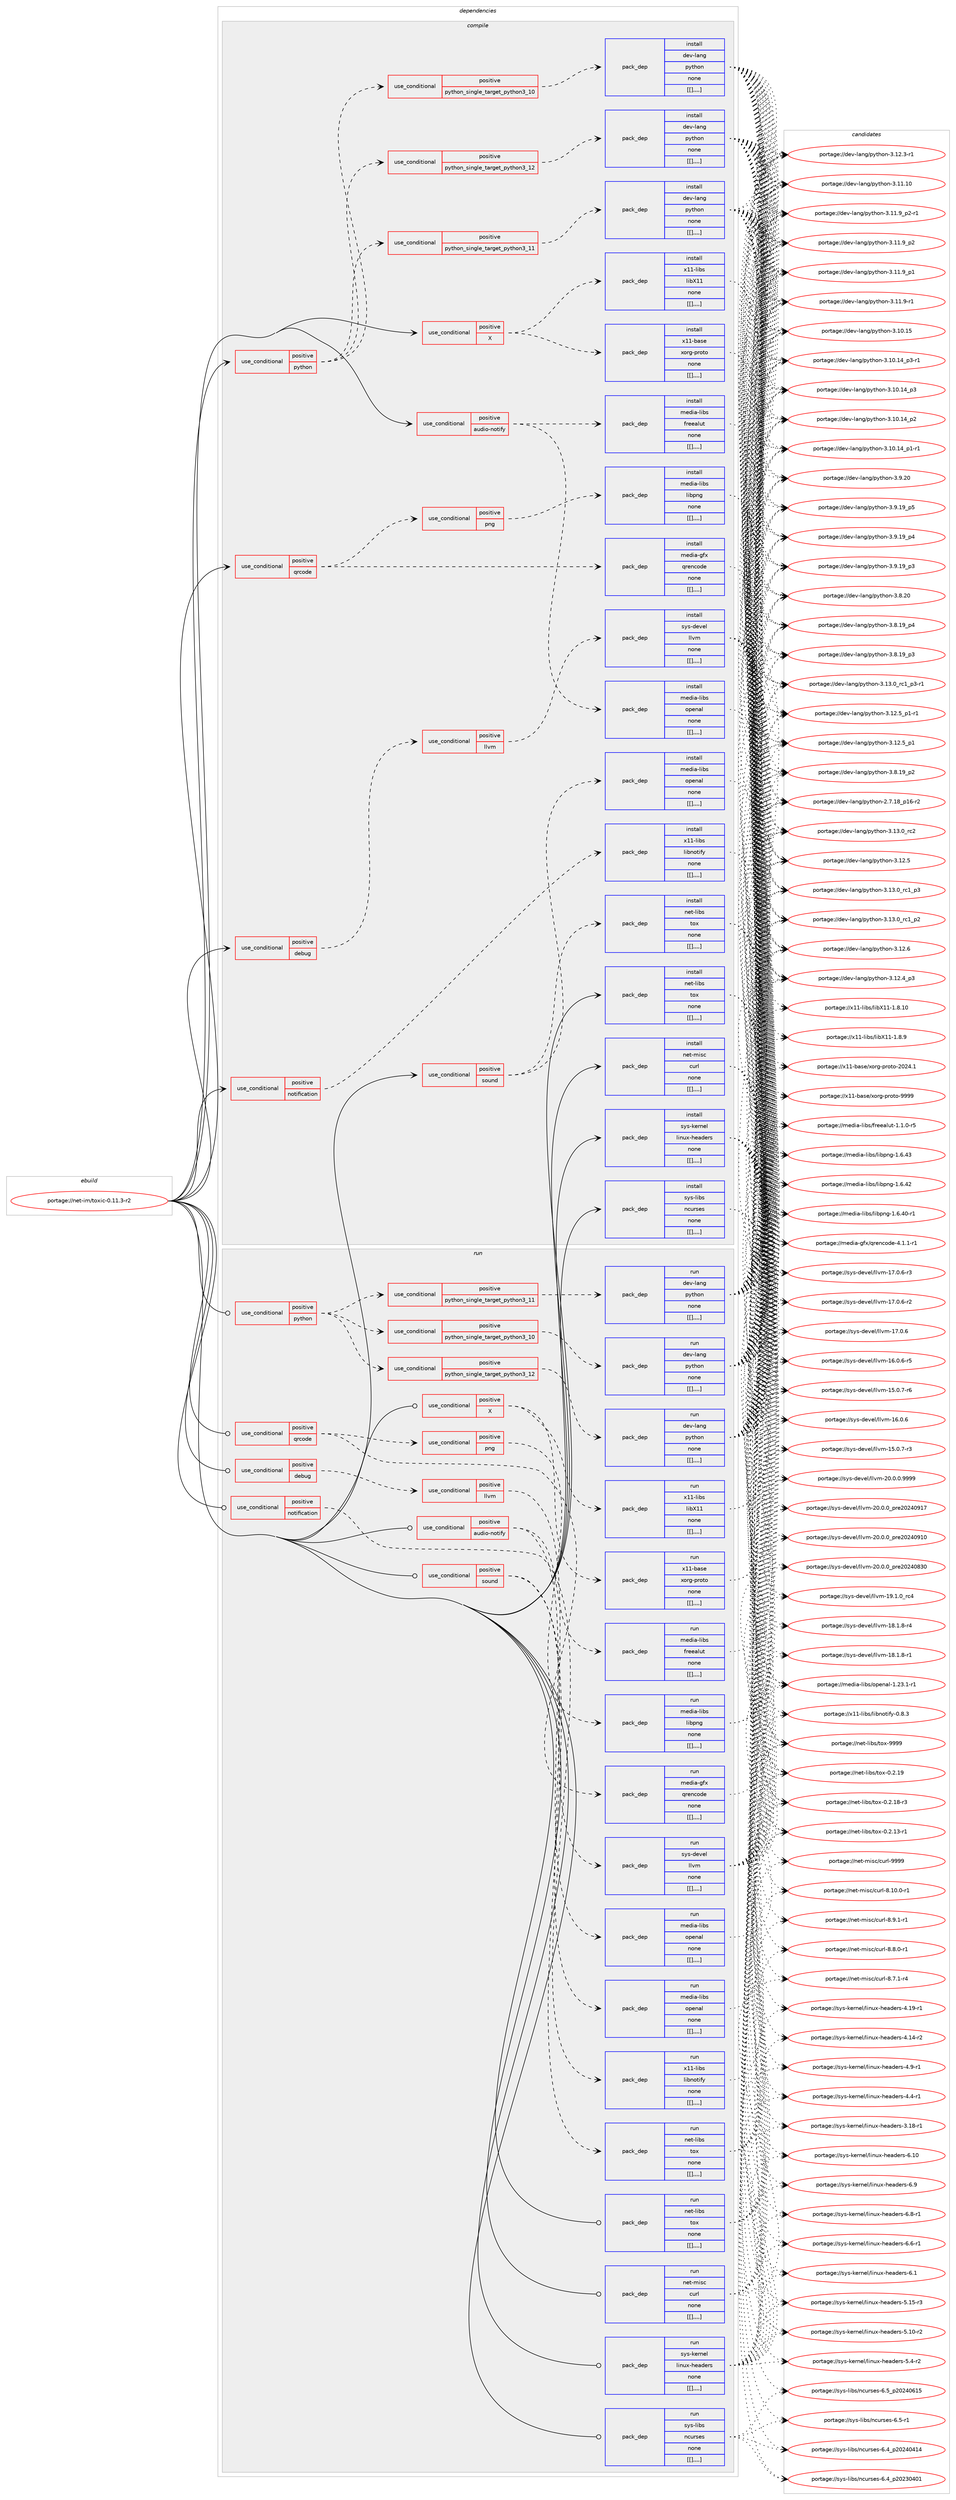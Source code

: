 digraph prolog {

# *************
# Graph options
# *************

newrank=true;
concentrate=true;
compound=true;
graph [rankdir=LR,fontname=Helvetica,fontsize=10,ranksep=1.5];#, ranksep=2.5, nodesep=0.2];
edge  [arrowhead=vee];
node  [fontname=Helvetica,fontsize=10];

# **********
# The ebuild
# **********

subgraph cluster_leftcol {
color=gray;
label=<<i>ebuild</i>>;
id [label="portage://net-im/toxic-0.11.3-r2", color=red, width=4, href="../net-im/toxic-0.11.3-r2.svg"];
}

# ****************
# The dependencies
# ****************

subgraph cluster_midcol {
color=gray;
label=<<i>dependencies</i>>;
subgraph cluster_compile {
fillcolor="#eeeeee";
style=filled;
label=<<i>compile</i>>;
subgraph cond97012 {
dependency373556 [label=<<TABLE BORDER="0" CELLBORDER="1" CELLSPACING="0" CELLPADDING="4"><TR><TD ROWSPAN="3" CELLPADDING="10">use_conditional</TD></TR><TR><TD>positive</TD></TR><TR><TD>X</TD></TR></TABLE>>, shape=none, color=red];
subgraph pack273772 {
dependency373557 [label=<<TABLE BORDER="0" CELLBORDER="1" CELLSPACING="0" CELLPADDING="4" WIDTH="220"><TR><TD ROWSPAN="6" CELLPADDING="30">pack_dep</TD></TR><TR><TD WIDTH="110">install</TD></TR><TR><TD>x11-base</TD></TR><TR><TD>xorg-proto</TD></TR><TR><TD>none</TD></TR><TR><TD>[[],,,,]</TD></TR></TABLE>>, shape=none, color=blue];
}
dependency373556:e -> dependency373557:w [weight=20,style="dashed",arrowhead="vee"];
subgraph pack273773 {
dependency373558 [label=<<TABLE BORDER="0" CELLBORDER="1" CELLSPACING="0" CELLPADDING="4" WIDTH="220"><TR><TD ROWSPAN="6" CELLPADDING="30">pack_dep</TD></TR><TR><TD WIDTH="110">install</TD></TR><TR><TD>x11-libs</TD></TR><TR><TD>libX11</TD></TR><TR><TD>none</TD></TR><TR><TD>[[],,,,]</TD></TR></TABLE>>, shape=none, color=blue];
}
dependency373556:e -> dependency373558:w [weight=20,style="dashed",arrowhead="vee"];
}
id:e -> dependency373556:w [weight=20,style="solid",arrowhead="vee"];
subgraph cond97013 {
dependency373559 [label=<<TABLE BORDER="0" CELLBORDER="1" CELLSPACING="0" CELLPADDING="4"><TR><TD ROWSPAN="3" CELLPADDING="10">use_conditional</TD></TR><TR><TD>positive</TD></TR><TR><TD>audio-notify</TD></TR></TABLE>>, shape=none, color=red];
subgraph pack273774 {
dependency373560 [label=<<TABLE BORDER="0" CELLBORDER="1" CELLSPACING="0" CELLPADDING="4" WIDTH="220"><TR><TD ROWSPAN="6" CELLPADDING="30">pack_dep</TD></TR><TR><TD WIDTH="110">install</TD></TR><TR><TD>media-libs</TD></TR><TR><TD>freealut</TD></TR><TR><TD>none</TD></TR><TR><TD>[[],,,,]</TD></TR></TABLE>>, shape=none, color=blue];
}
dependency373559:e -> dependency373560:w [weight=20,style="dashed",arrowhead="vee"];
subgraph pack273775 {
dependency373561 [label=<<TABLE BORDER="0" CELLBORDER="1" CELLSPACING="0" CELLPADDING="4" WIDTH="220"><TR><TD ROWSPAN="6" CELLPADDING="30">pack_dep</TD></TR><TR><TD WIDTH="110">install</TD></TR><TR><TD>media-libs</TD></TR><TR><TD>openal</TD></TR><TR><TD>none</TD></TR><TR><TD>[[],,,,]</TD></TR></TABLE>>, shape=none, color=blue];
}
dependency373559:e -> dependency373561:w [weight=20,style="dashed",arrowhead="vee"];
}
id:e -> dependency373559:w [weight=20,style="solid",arrowhead="vee"];
subgraph cond97014 {
dependency373562 [label=<<TABLE BORDER="0" CELLBORDER="1" CELLSPACING="0" CELLPADDING="4"><TR><TD ROWSPAN="3" CELLPADDING="10">use_conditional</TD></TR><TR><TD>positive</TD></TR><TR><TD>debug</TD></TR></TABLE>>, shape=none, color=red];
subgraph cond97015 {
dependency373563 [label=<<TABLE BORDER="0" CELLBORDER="1" CELLSPACING="0" CELLPADDING="4"><TR><TD ROWSPAN="3" CELLPADDING="10">use_conditional</TD></TR><TR><TD>positive</TD></TR><TR><TD>llvm</TD></TR></TABLE>>, shape=none, color=red];
subgraph pack273776 {
dependency373564 [label=<<TABLE BORDER="0" CELLBORDER="1" CELLSPACING="0" CELLPADDING="4" WIDTH="220"><TR><TD ROWSPAN="6" CELLPADDING="30">pack_dep</TD></TR><TR><TD WIDTH="110">install</TD></TR><TR><TD>sys-devel</TD></TR><TR><TD>llvm</TD></TR><TR><TD>none</TD></TR><TR><TD>[[],,,,]</TD></TR></TABLE>>, shape=none, color=blue];
}
dependency373563:e -> dependency373564:w [weight=20,style="dashed",arrowhead="vee"];
}
dependency373562:e -> dependency373563:w [weight=20,style="dashed",arrowhead="vee"];
}
id:e -> dependency373562:w [weight=20,style="solid",arrowhead="vee"];
subgraph cond97016 {
dependency373565 [label=<<TABLE BORDER="0" CELLBORDER="1" CELLSPACING="0" CELLPADDING="4"><TR><TD ROWSPAN="3" CELLPADDING="10">use_conditional</TD></TR><TR><TD>positive</TD></TR><TR><TD>notification</TD></TR></TABLE>>, shape=none, color=red];
subgraph pack273777 {
dependency373566 [label=<<TABLE BORDER="0" CELLBORDER="1" CELLSPACING="0" CELLPADDING="4" WIDTH="220"><TR><TD ROWSPAN="6" CELLPADDING="30">pack_dep</TD></TR><TR><TD WIDTH="110">install</TD></TR><TR><TD>x11-libs</TD></TR><TR><TD>libnotify</TD></TR><TR><TD>none</TD></TR><TR><TD>[[],,,,]</TD></TR></TABLE>>, shape=none, color=blue];
}
dependency373565:e -> dependency373566:w [weight=20,style="dashed",arrowhead="vee"];
}
id:e -> dependency373565:w [weight=20,style="solid",arrowhead="vee"];
subgraph cond97017 {
dependency373567 [label=<<TABLE BORDER="0" CELLBORDER="1" CELLSPACING="0" CELLPADDING="4"><TR><TD ROWSPAN="3" CELLPADDING="10">use_conditional</TD></TR><TR><TD>positive</TD></TR><TR><TD>python</TD></TR></TABLE>>, shape=none, color=red];
subgraph cond97018 {
dependency373568 [label=<<TABLE BORDER="0" CELLBORDER="1" CELLSPACING="0" CELLPADDING="4"><TR><TD ROWSPAN="3" CELLPADDING="10">use_conditional</TD></TR><TR><TD>positive</TD></TR><TR><TD>python_single_target_python3_10</TD></TR></TABLE>>, shape=none, color=red];
subgraph pack273778 {
dependency373569 [label=<<TABLE BORDER="0" CELLBORDER="1" CELLSPACING="0" CELLPADDING="4" WIDTH="220"><TR><TD ROWSPAN="6" CELLPADDING="30">pack_dep</TD></TR><TR><TD WIDTH="110">install</TD></TR><TR><TD>dev-lang</TD></TR><TR><TD>python</TD></TR><TR><TD>none</TD></TR><TR><TD>[[],,,,]</TD></TR></TABLE>>, shape=none, color=blue];
}
dependency373568:e -> dependency373569:w [weight=20,style="dashed",arrowhead="vee"];
}
dependency373567:e -> dependency373568:w [weight=20,style="dashed",arrowhead="vee"];
subgraph cond97019 {
dependency373570 [label=<<TABLE BORDER="0" CELLBORDER="1" CELLSPACING="0" CELLPADDING="4"><TR><TD ROWSPAN="3" CELLPADDING="10">use_conditional</TD></TR><TR><TD>positive</TD></TR><TR><TD>python_single_target_python3_11</TD></TR></TABLE>>, shape=none, color=red];
subgraph pack273779 {
dependency373571 [label=<<TABLE BORDER="0" CELLBORDER="1" CELLSPACING="0" CELLPADDING="4" WIDTH="220"><TR><TD ROWSPAN="6" CELLPADDING="30">pack_dep</TD></TR><TR><TD WIDTH="110">install</TD></TR><TR><TD>dev-lang</TD></TR><TR><TD>python</TD></TR><TR><TD>none</TD></TR><TR><TD>[[],,,,]</TD></TR></TABLE>>, shape=none, color=blue];
}
dependency373570:e -> dependency373571:w [weight=20,style="dashed",arrowhead="vee"];
}
dependency373567:e -> dependency373570:w [weight=20,style="dashed",arrowhead="vee"];
subgraph cond97020 {
dependency373572 [label=<<TABLE BORDER="0" CELLBORDER="1" CELLSPACING="0" CELLPADDING="4"><TR><TD ROWSPAN="3" CELLPADDING="10">use_conditional</TD></TR><TR><TD>positive</TD></TR><TR><TD>python_single_target_python3_12</TD></TR></TABLE>>, shape=none, color=red];
subgraph pack273780 {
dependency373573 [label=<<TABLE BORDER="0" CELLBORDER="1" CELLSPACING="0" CELLPADDING="4" WIDTH="220"><TR><TD ROWSPAN="6" CELLPADDING="30">pack_dep</TD></TR><TR><TD WIDTH="110">install</TD></TR><TR><TD>dev-lang</TD></TR><TR><TD>python</TD></TR><TR><TD>none</TD></TR><TR><TD>[[],,,,]</TD></TR></TABLE>>, shape=none, color=blue];
}
dependency373572:e -> dependency373573:w [weight=20,style="dashed",arrowhead="vee"];
}
dependency373567:e -> dependency373572:w [weight=20,style="dashed",arrowhead="vee"];
}
id:e -> dependency373567:w [weight=20,style="solid",arrowhead="vee"];
subgraph cond97021 {
dependency373574 [label=<<TABLE BORDER="0" CELLBORDER="1" CELLSPACING="0" CELLPADDING="4"><TR><TD ROWSPAN="3" CELLPADDING="10">use_conditional</TD></TR><TR><TD>positive</TD></TR><TR><TD>qrcode</TD></TR></TABLE>>, shape=none, color=red];
subgraph pack273781 {
dependency373575 [label=<<TABLE BORDER="0" CELLBORDER="1" CELLSPACING="0" CELLPADDING="4" WIDTH="220"><TR><TD ROWSPAN="6" CELLPADDING="30">pack_dep</TD></TR><TR><TD WIDTH="110">install</TD></TR><TR><TD>media-gfx</TD></TR><TR><TD>qrencode</TD></TR><TR><TD>none</TD></TR><TR><TD>[[],,,,]</TD></TR></TABLE>>, shape=none, color=blue];
}
dependency373574:e -> dependency373575:w [weight=20,style="dashed",arrowhead="vee"];
subgraph cond97022 {
dependency373576 [label=<<TABLE BORDER="0" CELLBORDER="1" CELLSPACING="0" CELLPADDING="4"><TR><TD ROWSPAN="3" CELLPADDING="10">use_conditional</TD></TR><TR><TD>positive</TD></TR><TR><TD>png</TD></TR></TABLE>>, shape=none, color=red];
subgraph pack273782 {
dependency373577 [label=<<TABLE BORDER="0" CELLBORDER="1" CELLSPACING="0" CELLPADDING="4" WIDTH="220"><TR><TD ROWSPAN="6" CELLPADDING="30">pack_dep</TD></TR><TR><TD WIDTH="110">install</TD></TR><TR><TD>media-libs</TD></TR><TR><TD>libpng</TD></TR><TR><TD>none</TD></TR><TR><TD>[[],,,,]</TD></TR></TABLE>>, shape=none, color=blue];
}
dependency373576:e -> dependency373577:w [weight=20,style="dashed",arrowhead="vee"];
}
dependency373574:e -> dependency373576:w [weight=20,style="dashed",arrowhead="vee"];
}
id:e -> dependency373574:w [weight=20,style="solid",arrowhead="vee"];
subgraph cond97023 {
dependency373578 [label=<<TABLE BORDER="0" CELLBORDER="1" CELLSPACING="0" CELLPADDING="4"><TR><TD ROWSPAN="3" CELLPADDING="10">use_conditional</TD></TR><TR><TD>positive</TD></TR><TR><TD>sound</TD></TR></TABLE>>, shape=none, color=red];
subgraph pack273783 {
dependency373579 [label=<<TABLE BORDER="0" CELLBORDER="1" CELLSPACING="0" CELLPADDING="4" WIDTH="220"><TR><TD ROWSPAN="6" CELLPADDING="30">pack_dep</TD></TR><TR><TD WIDTH="110">install</TD></TR><TR><TD>media-libs</TD></TR><TR><TD>openal</TD></TR><TR><TD>none</TD></TR><TR><TD>[[],,,,]</TD></TR></TABLE>>, shape=none, color=blue];
}
dependency373578:e -> dependency373579:w [weight=20,style="dashed",arrowhead="vee"];
subgraph pack273784 {
dependency373580 [label=<<TABLE BORDER="0" CELLBORDER="1" CELLSPACING="0" CELLPADDING="4" WIDTH="220"><TR><TD ROWSPAN="6" CELLPADDING="30">pack_dep</TD></TR><TR><TD WIDTH="110">install</TD></TR><TR><TD>net-libs</TD></TR><TR><TD>tox</TD></TR><TR><TD>none</TD></TR><TR><TD>[[],,,,]</TD></TR></TABLE>>, shape=none, color=blue];
}
dependency373578:e -> dependency373580:w [weight=20,style="dashed",arrowhead="vee"];
}
id:e -> dependency373578:w [weight=20,style="solid",arrowhead="vee"];
subgraph pack273785 {
dependency373581 [label=<<TABLE BORDER="0" CELLBORDER="1" CELLSPACING="0" CELLPADDING="4" WIDTH="220"><TR><TD ROWSPAN="6" CELLPADDING="30">pack_dep</TD></TR><TR><TD WIDTH="110">install</TD></TR><TR><TD>net-libs</TD></TR><TR><TD>tox</TD></TR><TR><TD>none</TD></TR><TR><TD>[[],,,,]</TD></TR></TABLE>>, shape=none, color=blue];
}
id:e -> dependency373581:w [weight=20,style="solid",arrowhead="vee"];
subgraph pack273786 {
dependency373582 [label=<<TABLE BORDER="0" CELLBORDER="1" CELLSPACING="0" CELLPADDING="4" WIDTH="220"><TR><TD ROWSPAN="6" CELLPADDING="30">pack_dep</TD></TR><TR><TD WIDTH="110">install</TD></TR><TR><TD>net-misc</TD></TR><TR><TD>curl</TD></TR><TR><TD>none</TD></TR><TR><TD>[[],,,,]</TD></TR></TABLE>>, shape=none, color=blue];
}
id:e -> dependency373582:w [weight=20,style="solid",arrowhead="vee"];
subgraph pack273787 {
dependency373583 [label=<<TABLE BORDER="0" CELLBORDER="1" CELLSPACING="0" CELLPADDING="4" WIDTH="220"><TR><TD ROWSPAN="6" CELLPADDING="30">pack_dep</TD></TR><TR><TD WIDTH="110">install</TD></TR><TR><TD>sys-kernel</TD></TR><TR><TD>linux-headers</TD></TR><TR><TD>none</TD></TR><TR><TD>[[],,,,]</TD></TR></TABLE>>, shape=none, color=blue];
}
id:e -> dependency373583:w [weight=20,style="solid",arrowhead="vee"];
subgraph pack273788 {
dependency373584 [label=<<TABLE BORDER="0" CELLBORDER="1" CELLSPACING="0" CELLPADDING="4" WIDTH="220"><TR><TD ROWSPAN="6" CELLPADDING="30">pack_dep</TD></TR><TR><TD WIDTH="110">install</TD></TR><TR><TD>sys-libs</TD></TR><TR><TD>ncurses</TD></TR><TR><TD>none</TD></TR><TR><TD>[[],,,,]</TD></TR></TABLE>>, shape=none, color=blue];
}
id:e -> dependency373584:w [weight=20,style="solid",arrowhead="vee"];
}
subgraph cluster_compileandrun {
fillcolor="#eeeeee";
style=filled;
label=<<i>compile and run</i>>;
}
subgraph cluster_run {
fillcolor="#eeeeee";
style=filled;
label=<<i>run</i>>;
subgraph cond97024 {
dependency373585 [label=<<TABLE BORDER="0" CELLBORDER="1" CELLSPACING="0" CELLPADDING="4"><TR><TD ROWSPAN="3" CELLPADDING="10">use_conditional</TD></TR><TR><TD>positive</TD></TR><TR><TD>X</TD></TR></TABLE>>, shape=none, color=red];
subgraph pack273789 {
dependency373586 [label=<<TABLE BORDER="0" CELLBORDER="1" CELLSPACING="0" CELLPADDING="4" WIDTH="220"><TR><TD ROWSPAN="6" CELLPADDING="30">pack_dep</TD></TR><TR><TD WIDTH="110">run</TD></TR><TR><TD>x11-base</TD></TR><TR><TD>xorg-proto</TD></TR><TR><TD>none</TD></TR><TR><TD>[[],,,,]</TD></TR></TABLE>>, shape=none, color=blue];
}
dependency373585:e -> dependency373586:w [weight=20,style="dashed",arrowhead="vee"];
subgraph pack273790 {
dependency373587 [label=<<TABLE BORDER="0" CELLBORDER="1" CELLSPACING="0" CELLPADDING="4" WIDTH="220"><TR><TD ROWSPAN="6" CELLPADDING="30">pack_dep</TD></TR><TR><TD WIDTH="110">run</TD></TR><TR><TD>x11-libs</TD></TR><TR><TD>libX11</TD></TR><TR><TD>none</TD></TR><TR><TD>[[],,,,]</TD></TR></TABLE>>, shape=none, color=blue];
}
dependency373585:e -> dependency373587:w [weight=20,style="dashed",arrowhead="vee"];
}
id:e -> dependency373585:w [weight=20,style="solid",arrowhead="odot"];
subgraph cond97025 {
dependency373588 [label=<<TABLE BORDER="0" CELLBORDER="1" CELLSPACING="0" CELLPADDING="4"><TR><TD ROWSPAN="3" CELLPADDING="10">use_conditional</TD></TR><TR><TD>positive</TD></TR><TR><TD>audio-notify</TD></TR></TABLE>>, shape=none, color=red];
subgraph pack273791 {
dependency373589 [label=<<TABLE BORDER="0" CELLBORDER="1" CELLSPACING="0" CELLPADDING="4" WIDTH="220"><TR><TD ROWSPAN="6" CELLPADDING="30">pack_dep</TD></TR><TR><TD WIDTH="110">run</TD></TR><TR><TD>media-libs</TD></TR><TR><TD>freealut</TD></TR><TR><TD>none</TD></TR><TR><TD>[[],,,,]</TD></TR></TABLE>>, shape=none, color=blue];
}
dependency373588:e -> dependency373589:w [weight=20,style="dashed",arrowhead="vee"];
subgraph pack273792 {
dependency373590 [label=<<TABLE BORDER="0" CELLBORDER="1" CELLSPACING="0" CELLPADDING="4" WIDTH="220"><TR><TD ROWSPAN="6" CELLPADDING="30">pack_dep</TD></TR><TR><TD WIDTH="110">run</TD></TR><TR><TD>media-libs</TD></TR><TR><TD>openal</TD></TR><TR><TD>none</TD></TR><TR><TD>[[],,,,]</TD></TR></TABLE>>, shape=none, color=blue];
}
dependency373588:e -> dependency373590:w [weight=20,style="dashed",arrowhead="vee"];
}
id:e -> dependency373588:w [weight=20,style="solid",arrowhead="odot"];
subgraph cond97026 {
dependency373591 [label=<<TABLE BORDER="0" CELLBORDER="1" CELLSPACING="0" CELLPADDING="4"><TR><TD ROWSPAN="3" CELLPADDING="10">use_conditional</TD></TR><TR><TD>positive</TD></TR><TR><TD>debug</TD></TR></TABLE>>, shape=none, color=red];
subgraph cond97027 {
dependency373592 [label=<<TABLE BORDER="0" CELLBORDER="1" CELLSPACING="0" CELLPADDING="4"><TR><TD ROWSPAN="3" CELLPADDING="10">use_conditional</TD></TR><TR><TD>positive</TD></TR><TR><TD>llvm</TD></TR></TABLE>>, shape=none, color=red];
subgraph pack273793 {
dependency373593 [label=<<TABLE BORDER="0" CELLBORDER="1" CELLSPACING="0" CELLPADDING="4" WIDTH="220"><TR><TD ROWSPAN="6" CELLPADDING="30">pack_dep</TD></TR><TR><TD WIDTH="110">run</TD></TR><TR><TD>sys-devel</TD></TR><TR><TD>llvm</TD></TR><TR><TD>none</TD></TR><TR><TD>[[],,,,]</TD></TR></TABLE>>, shape=none, color=blue];
}
dependency373592:e -> dependency373593:w [weight=20,style="dashed",arrowhead="vee"];
}
dependency373591:e -> dependency373592:w [weight=20,style="dashed",arrowhead="vee"];
}
id:e -> dependency373591:w [weight=20,style="solid",arrowhead="odot"];
subgraph cond97028 {
dependency373594 [label=<<TABLE BORDER="0" CELLBORDER="1" CELLSPACING="0" CELLPADDING="4"><TR><TD ROWSPAN="3" CELLPADDING="10">use_conditional</TD></TR><TR><TD>positive</TD></TR><TR><TD>notification</TD></TR></TABLE>>, shape=none, color=red];
subgraph pack273794 {
dependency373595 [label=<<TABLE BORDER="0" CELLBORDER="1" CELLSPACING="0" CELLPADDING="4" WIDTH="220"><TR><TD ROWSPAN="6" CELLPADDING="30">pack_dep</TD></TR><TR><TD WIDTH="110">run</TD></TR><TR><TD>x11-libs</TD></TR><TR><TD>libnotify</TD></TR><TR><TD>none</TD></TR><TR><TD>[[],,,,]</TD></TR></TABLE>>, shape=none, color=blue];
}
dependency373594:e -> dependency373595:w [weight=20,style="dashed",arrowhead="vee"];
}
id:e -> dependency373594:w [weight=20,style="solid",arrowhead="odot"];
subgraph cond97029 {
dependency373596 [label=<<TABLE BORDER="0" CELLBORDER="1" CELLSPACING="0" CELLPADDING="4"><TR><TD ROWSPAN="3" CELLPADDING="10">use_conditional</TD></TR><TR><TD>positive</TD></TR><TR><TD>python</TD></TR></TABLE>>, shape=none, color=red];
subgraph cond97030 {
dependency373597 [label=<<TABLE BORDER="0" CELLBORDER="1" CELLSPACING="0" CELLPADDING="4"><TR><TD ROWSPAN="3" CELLPADDING="10">use_conditional</TD></TR><TR><TD>positive</TD></TR><TR><TD>python_single_target_python3_10</TD></TR></TABLE>>, shape=none, color=red];
subgraph pack273795 {
dependency373598 [label=<<TABLE BORDER="0" CELLBORDER="1" CELLSPACING="0" CELLPADDING="4" WIDTH="220"><TR><TD ROWSPAN="6" CELLPADDING="30">pack_dep</TD></TR><TR><TD WIDTH="110">run</TD></TR><TR><TD>dev-lang</TD></TR><TR><TD>python</TD></TR><TR><TD>none</TD></TR><TR><TD>[[],,,,]</TD></TR></TABLE>>, shape=none, color=blue];
}
dependency373597:e -> dependency373598:w [weight=20,style="dashed",arrowhead="vee"];
}
dependency373596:e -> dependency373597:w [weight=20,style="dashed",arrowhead="vee"];
subgraph cond97031 {
dependency373599 [label=<<TABLE BORDER="0" CELLBORDER="1" CELLSPACING="0" CELLPADDING="4"><TR><TD ROWSPAN="3" CELLPADDING="10">use_conditional</TD></TR><TR><TD>positive</TD></TR><TR><TD>python_single_target_python3_11</TD></TR></TABLE>>, shape=none, color=red];
subgraph pack273796 {
dependency373600 [label=<<TABLE BORDER="0" CELLBORDER="1" CELLSPACING="0" CELLPADDING="4" WIDTH="220"><TR><TD ROWSPAN="6" CELLPADDING="30">pack_dep</TD></TR><TR><TD WIDTH="110">run</TD></TR><TR><TD>dev-lang</TD></TR><TR><TD>python</TD></TR><TR><TD>none</TD></TR><TR><TD>[[],,,,]</TD></TR></TABLE>>, shape=none, color=blue];
}
dependency373599:e -> dependency373600:w [weight=20,style="dashed",arrowhead="vee"];
}
dependency373596:e -> dependency373599:w [weight=20,style="dashed",arrowhead="vee"];
subgraph cond97032 {
dependency373601 [label=<<TABLE BORDER="0" CELLBORDER="1" CELLSPACING="0" CELLPADDING="4"><TR><TD ROWSPAN="3" CELLPADDING="10">use_conditional</TD></TR><TR><TD>positive</TD></TR><TR><TD>python_single_target_python3_12</TD></TR></TABLE>>, shape=none, color=red];
subgraph pack273797 {
dependency373602 [label=<<TABLE BORDER="0" CELLBORDER="1" CELLSPACING="0" CELLPADDING="4" WIDTH="220"><TR><TD ROWSPAN="6" CELLPADDING="30">pack_dep</TD></TR><TR><TD WIDTH="110">run</TD></TR><TR><TD>dev-lang</TD></TR><TR><TD>python</TD></TR><TR><TD>none</TD></TR><TR><TD>[[],,,,]</TD></TR></TABLE>>, shape=none, color=blue];
}
dependency373601:e -> dependency373602:w [weight=20,style="dashed",arrowhead="vee"];
}
dependency373596:e -> dependency373601:w [weight=20,style="dashed",arrowhead="vee"];
}
id:e -> dependency373596:w [weight=20,style="solid",arrowhead="odot"];
subgraph cond97033 {
dependency373603 [label=<<TABLE BORDER="0" CELLBORDER="1" CELLSPACING="0" CELLPADDING="4"><TR><TD ROWSPAN="3" CELLPADDING="10">use_conditional</TD></TR><TR><TD>positive</TD></TR><TR><TD>qrcode</TD></TR></TABLE>>, shape=none, color=red];
subgraph pack273798 {
dependency373604 [label=<<TABLE BORDER="0" CELLBORDER="1" CELLSPACING="0" CELLPADDING="4" WIDTH="220"><TR><TD ROWSPAN="6" CELLPADDING="30">pack_dep</TD></TR><TR><TD WIDTH="110">run</TD></TR><TR><TD>media-gfx</TD></TR><TR><TD>qrencode</TD></TR><TR><TD>none</TD></TR><TR><TD>[[],,,,]</TD></TR></TABLE>>, shape=none, color=blue];
}
dependency373603:e -> dependency373604:w [weight=20,style="dashed",arrowhead="vee"];
subgraph cond97034 {
dependency373605 [label=<<TABLE BORDER="0" CELLBORDER="1" CELLSPACING="0" CELLPADDING="4"><TR><TD ROWSPAN="3" CELLPADDING="10">use_conditional</TD></TR><TR><TD>positive</TD></TR><TR><TD>png</TD></TR></TABLE>>, shape=none, color=red];
subgraph pack273799 {
dependency373606 [label=<<TABLE BORDER="0" CELLBORDER="1" CELLSPACING="0" CELLPADDING="4" WIDTH="220"><TR><TD ROWSPAN="6" CELLPADDING="30">pack_dep</TD></TR><TR><TD WIDTH="110">run</TD></TR><TR><TD>media-libs</TD></TR><TR><TD>libpng</TD></TR><TR><TD>none</TD></TR><TR><TD>[[],,,,]</TD></TR></TABLE>>, shape=none, color=blue];
}
dependency373605:e -> dependency373606:w [weight=20,style="dashed",arrowhead="vee"];
}
dependency373603:e -> dependency373605:w [weight=20,style="dashed",arrowhead="vee"];
}
id:e -> dependency373603:w [weight=20,style="solid",arrowhead="odot"];
subgraph cond97035 {
dependency373607 [label=<<TABLE BORDER="0" CELLBORDER="1" CELLSPACING="0" CELLPADDING="4"><TR><TD ROWSPAN="3" CELLPADDING="10">use_conditional</TD></TR><TR><TD>positive</TD></TR><TR><TD>sound</TD></TR></TABLE>>, shape=none, color=red];
subgraph pack273800 {
dependency373608 [label=<<TABLE BORDER="0" CELLBORDER="1" CELLSPACING="0" CELLPADDING="4" WIDTH="220"><TR><TD ROWSPAN="6" CELLPADDING="30">pack_dep</TD></TR><TR><TD WIDTH="110">run</TD></TR><TR><TD>media-libs</TD></TR><TR><TD>openal</TD></TR><TR><TD>none</TD></TR><TR><TD>[[],,,,]</TD></TR></TABLE>>, shape=none, color=blue];
}
dependency373607:e -> dependency373608:w [weight=20,style="dashed",arrowhead="vee"];
subgraph pack273801 {
dependency373609 [label=<<TABLE BORDER="0" CELLBORDER="1" CELLSPACING="0" CELLPADDING="4" WIDTH="220"><TR><TD ROWSPAN="6" CELLPADDING="30">pack_dep</TD></TR><TR><TD WIDTH="110">run</TD></TR><TR><TD>net-libs</TD></TR><TR><TD>tox</TD></TR><TR><TD>none</TD></TR><TR><TD>[[],,,,]</TD></TR></TABLE>>, shape=none, color=blue];
}
dependency373607:e -> dependency373609:w [weight=20,style="dashed",arrowhead="vee"];
}
id:e -> dependency373607:w [weight=20,style="solid",arrowhead="odot"];
subgraph pack273802 {
dependency373610 [label=<<TABLE BORDER="0" CELLBORDER="1" CELLSPACING="0" CELLPADDING="4" WIDTH="220"><TR><TD ROWSPAN="6" CELLPADDING="30">pack_dep</TD></TR><TR><TD WIDTH="110">run</TD></TR><TR><TD>net-libs</TD></TR><TR><TD>tox</TD></TR><TR><TD>none</TD></TR><TR><TD>[[],,,,]</TD></TR></TABLE>>, shape=none, color=blue];
}
id:e -> dependency373610:w [weight=20,style="solid",arrowhead="odot"];
subgraph pack273803 {
dependency373611 [label=<<TABLE BORDER="0" CELLBORDER="1" CELLSPACING="0" CELLPADDING="4" WIDTH="220"><TR><TD ROWSPAN="6" CELLPADDING="30">pack_dep</TD></TR><TR><TD WIDTH="110">run</TD></TR><TR><TD>net-misc</TD></TR><TR><TD>curl</TD></TR><TR><TD>none</TD></TR><TR><TD>[[],,,,]</TD></TR></TABLE>>, shape=none, color=blue];
}
id:e -> dependency373611:w [weight=20,style="solid",arrowhead="odot"];
subgraph pack273804 {
dependency373612 [label=<<TABLE BORDER="0" CELLBORDER="1" CELLSPACING="0" CELLPADDING="4" WIDTH="220"><TR><TD ROWSPAN="6" CELLPADDING="30">pack_dep</TD></TR><TR><TD WIDTH="110">run</TD></TR><TR><TD>sys-kernel</TD></TR><TR><TD>linux-headers</TD></TR><TR><TD>none</TD></TR><TR><TD>[[],,,,]</TD></TR></TABLE>>, shape=none, color=blue];
}
id:e -> dependency373612:w [weight=20,style="solid",arrowhead="odot"];
subgraph pack273805 {
dependency373613 [label=<<TABLE BORDER="0" CELLBORDER="1" CELLSPACING="0" CELLPADDING="4" WIDTH="220"><TR><TD ROWSPAN="6" CELLPADDING="30">pack_dep</TD></TR><TR><TD WIDTH="110">run</TD></TR><TR><TD>sys-libs</TD></TR><TR><TD>ncurses</TD></TR><TR><TD>none</TD></TR><TR><TD>[[],,,,]</TD></TR></TABLE>>, shape=none, color=blue];
}
id:e -> dependency373613:w [weight=20,style="solid",arrowhead="odot"];
}
}

# **************
# The candidates
# **************

subgraph cluster_choices {
rank=same;
color=gray;
label=<<i>candidates</i>>;

subgraph choice273772 {
color=black;
nodesep=1;
choice120494945989711510147120111114103451121141111161114557575757 [label="portage://x11-base/xorg-proto-9999", color=red, width=4,href="../x11-base/xorg-proto-9999.svg"];
choice1204949459897115101471201111141034511211411111611145504850524649 [label="portage://x11-base/xorg-proto-2024.1", color=red, width=4,href="../x11-base/xorg-proto-2024.1.svg"];
dependency373557:e -> choice120494945989711510147120111114103451121141111161114557575757:w [style=dotted,weight="100"];
dependency373557:e -> choice1204949459897115101471201111141034511211411111611145504850524649:w [style=dotted,weight="100"];
}
subgraph choice273773 {
color=black;
nodesep=1;
choice12049494510810598115471081059888494945494656464948 [label="portage://x11-libs/libX11-1.8.10", color=red, width=4,href="../x11-libs/libX11-1.8.10.svg"];
choice120494945108105981154710810598884949454946564657 [label="portage://x11-libs/libX11-1.8.9", color=red, width=4,href="../x11-libs/libX11-1.8.9.svg"];
dependency373558:e -> choice12049494510810598115471081059888494945494656464948:w [style=dotted,weight="100"];
dependency373558:e -> choice120494945108105981154710810598884949454946564657:w [style=dotted,weight="100"];
}
subgraph choice273774 {
color=black;
nodesep=1;
choice10910110010597451081059811547102114101101971081171164549464946484511453 [label="portage://media-libs/freealut-1.1.0-r5", color=red, width=4,href="../media-libs/freealut-1.1.0-r5.svg"];
dependency373560:e -> choice10910110010597451081059811547102114101101971081171164549464946484511453:w [style=dotted,weight="100"];
}
subgraph choice273775 {
color=black;
nodesep=1;
choice1091011001059745108105981154711111210111097108454946505146494511449 [label="portage://media-libs/openal-1.23.1-r1", color=red, width=4,href="../media-libs/openal-1.23.1-r1.svg"];
dependency373561:e -> choice1091011001059745108105981154711111210111097108454946505146494511449:w [style=dotted,weight="100"];
}
subgraph choice273776 {
color=black;
nodesep=1;
choice1151211154510010111810110847108108118109455048464846484657575757 [label="portage://sys-devel/llvm-20.0.0.9999", color=red, width=4,href="../sys-devel/llvm-20.0.0.9999.svg"];
choice115121115451001011181011084710810811810945504846484648951121141015048505248574955 [label="portage://sys-devel/llvm-20.0.0_pre20240917", color=red, width=4,href="../sys-devel/llvm-20.0.0_pre20240917.svg"];
choice115121115451001011181011084710810811810945504846484648951121141015048505248574948 [label="portage://sys-devel/llvm-20.0.0_pre20240910", color=red, width=4,href="../sys-devel/llvm-20.0.0_pre20240910.svg"];
choice115121115451001011181011084710810811810945504846484648951121141015048505248565148 [label="portage://sys-devel/llvm-20.0.0_pre20240830", color=red, width=4,href="../sys-devel/llvm-20.0.0_pre20240830.svg"];
choice115121115451001011181011084710810811810945495746494648951149952 [label="portage://sys-devel/llvm-19.1.0_rc4", color=red, width=4,href="../sys-devel/llvm-19.1.0_rc4.svg"];
choice1151211154510010111810110847108108118109454956464946564511452 [label="portage://sys-devel/llvm-18.1.8-r4", color=red, width=4,href="../sys-devel/llvm-18.1.8-r4.svg"];
choice1151211154510010111810110847108108118109454956464946564511449 [label="portage://sys-devel/llvm-18.1.8-r1", color=red, width=4,href="../sys-devel/llvm-18.1.8-r1.svg"];
choice1151211154510010111810110847108108118109454955464846544511451 [label="portage://sys-devel/llvm-17.0.6-r3", color=red, width=4,href="../sys-devel/llvm-17.0.6-r3.svg"];
choice1151211154510010111810110847108108118109454955464846544511450 [label="portage://sys-devel/llvm-17.0.6-r2", color=red, width=4,href="../sys-devel/llvm-17.0.6-r2.svg"];
choice115121115451001011181011084710810811810945495546484654 [label="portage://sys-devel/llvm-17.0.6", color=red, width=4,href="../sys-devel/llvm-17.0.6.svg"];
choice1151211154510010111810110847108108118109454954464846544511453 [label="portage://sys-devel/llvm-16.0.6-r5", color=red, width=4,href="../sys-devel/llvm-16.0.6-r5.svg"];
choice115121115451001011181011084710810811810945495446484654 [label="portage://sys-devel/llvm-16.0.6", color=red, width=4,href="../sys-devel/llvm-16.0.6.svg"];
choice1151211154510010111810110847108108118109454953464846554511454 [label="portage://sys-devel/llvm-15.0.7-r6", color=red, width=4,href="../sys-devel/llvm-15.0.7-r6.svg"];
choice1151211154510010111810110847108108118109454953464846554511451 [label="portage://sys-devel/llvm-15.0.7-r3", color=red, width=4,href="../sys-devel/llvm-15.0.7-r3.svg"];
dependency373564:e -> choice1151211154510010111810110847108108118109455048464846484657575757:w [style=dotted,weight="100"];
dependency373564:e -> choice115121115451001011181011084710810811810945504846484648951121141015048505248574955:w [style=dotted,weight="100"];
dependency373564:e -> choice115121115451001011181011084710810811810945504846484648951121141015048505248574948:w [style=dotted,weight="100"];
dependency373564:e -> choice115121115451001011181011084710810811810945504846484648951121141015048505248565148:w [style=dotted,weight="100"];
dependency373564:e -> choice115121115451001011181011084710810811810945495746494648951149952:w [style=dotted,weight="100"];
dependency373564:e -> choice1151211154510010111810110847108108118109454956464946564511452:w [style=dotted,weight="100"];
dependency373564:e -> choice1151211154510010111810110847108108118109454956464946564511449:w [style=dotted,weight="100"];
dependency373564:e -> choice1151211154510010111810110847108108118109454955464846544511451:w [style=dotted,weight="100"];
dependency373564:e -> choice1151211154510010111810110847108108118109454955464846544511450:w [style=dotted,weight="100"];
dependency373564:e -> choice115121115451001011181011084710810811810945495546484654:w [style=dotted,weight="100"];
dependency373564:e -> choice1151211154510010111810110847108108118109454954464846544511453:w [style=dotted,weight="100"];
dependency373564:e -> choice115121115451001011181011084710810811810945495446484654:w [style=dotted,weight="100"];
dependency373564:e -> choice1151211154510010111810110847108108118109454953464846554511454:w [style=dotted,weight="100"];
dependency373564:e -> choice1151211154510010111810110847108108118109454953464846554511451:w [style=dotted,weight="100"];
}
subgraph choice273777 {
color=black;
nodesep=1;
choice120494945108105981154710810598110111116105102121454846564651 [label="portage://x11-libs/libnotify-0.8.3", color=red, width=4,href="../x11-libs/libnotify-0.8.3.svg"];
dependency373566:e -> choice120494945108105981154710810598110111116105102121454846564651:w [style=dotted,weight="100"];
}
subgraph choice273778 {
color=black;
nodesep=1;
choice10010111845108971101034711212111610411111045514649514648951149950 [label="portage://dev-lang/python-3.13.0_rc2", color=red, width=4,href="../dev-lang/python-3.13.0_rc2.svg"];
choice1001011184510897110103471121211161041111104551464951464895114994995112514511449 [label="portage://dev-lang/python-3.13.0_rc1_p3-r1", color=red, width=4,href="../dev-lang/python-3.13.0_rc1_p3-r1.svg"];
choice100101118451089711010347112121116104111110455146495146489511499499511251 [label="portage://dev-lang/python-3.13.0_rc1_p3", color=red, width=4,href="../dev-lang/python-3.13.0_rc1_p3.svg"];
choice100101118451089711010347112121116104111110455146495146489511499499511250 [label="portage://dev-lang/python-3.13.0_rc1_p2", color=red, width=4,href="../dev-lang/python-3.13.0_rc1_p2.svg"];
choice10010111845108971101034711212111610411111045514649504654 [label="portage://dev-lang/python-3.12.6", color=red, width=4,href="../dev-lang/python-3.12.6.svg"];
choice1001011184510897110103471121211161041111104551464950465395112494511449 [label="portage://dev-lang/python-3.12.5_p1-r1", color=red, width=4,href="../dev-lang/python-3.12.5_p1-r1.svg"];
choice100101118451089711010347112121116104111110455146495046539511249 [label="portage://dev-lang/python-3.12.5_p1", color=red, width=4,href="../dev-lang/python-3.12.5_p1.svg"];
choice10010111845108971101034711212111610411111045514649504653 [label="portage://dev-lang/python-3.12.5", color=red, width=4,href="../dev-lang/python-3.12.5.svg"];
choice100101118451089711010347112121116104111110455146495046529511251 [label="portage://dev-lang/python-3.12.4_p3", color=red, width=4,href="../dev-lang/python-3.12.4_p3.svg"];
choice100101118451089711010347112121116104111110455146495046514511449 [label="portage://dev-lang/python-3.12.3-r1", color=red, width=4,href="../dev-lang/python-3.12.3-r1.svg"];
choice1001011184510897110103471121211161041111104551464949464948 [label="portage://dev-lang/python-3.11.10", color=red, width=4,href="../dev-lang/python-3.11.10.svg"];
choice1001011184510897110103471121211161041111104551464949465795112504511449 [label="portage://dev-lang/python-3.11.9_p2-r1", color=red, width=4,href="../dev-lang/python-3.11.9_p2-r1.svg"];
choice100101118451089711010347112121116104111110455146494946579511250 [label="portage://dev-lang/python-3.11.9_p2", color=red, width=4,href="../dev-lang/python-3.11.9_p2.svg"];
choice100101118451089711010347112121116104111110455146494946579511249 [label="portage://dev-lang/python-3.11.9_p1", color=red, width=4,href="../dev-lang/python-3.11.9_p1.svg"];
choice100101118451089711010347112121116104111110455146494946574511449 [label="portage://dev-lang/python-3.11.9-r1", color=red, width=4,href="../dev-lang/python-3.11.9-r1.svg"];
choice1001011184510897110103471121211161041111104551464948464953 [label="portage://dev-lang/python-3.10.15", color=red, width=4,href="../dev-lang/python-3.10.15.svg"];
choice100101118451089711010347112121116104111110455146494846495295112514511449 [label="portage://dev-lang/python-3.10.14_p3-r1", color=red, width=4,href="../dev-lang/python-3.10.14_p3-r1.svg"];
choice10010111845108971101034711212111610411111045514649484649529511251 [label="portage://dev-lang/python-3.10.14_p3", color=red, width=4,href="../dev-lang/python-3.10.14_p3.svg"];
choice10010111845108971101034711212111610411111045514649484649529511250 [label="portage://dev-lang/python-3.10.14_p2", color=red, width=4,href="../dev-lang/python-3.10.14_p2.svg"];
choice100101118451089711010347112121116104111110455146494846495295112494511449 [label="portage://dev-lang/python-3.10.14_p1-r1", color=red, width=4,href="../dev-lang/python-3.10.14_p1-r1.svg"];
choice10010111845108971101034711212111610411111045514657465048 [label="portage://dev-lang/python-3.9.20", color=red, width=4,href="../dev-lang/python-3.9.20.svg"];
choice100101118451089711010347112121116104111110455146574649579511253 [label="portage://dev-lang/python-3.9.19_p5", color=red, width=4,href="../dev-lang/python-3.9.19_p5.svg"];
choice100101118451089711010347112121116104111110455146574649579511252 [label="portage://dev-lang/python-3.9.19_p4", color=red, width=4,href="../dev-lang/python-3.9.19_p4.svg"];
choice100101118451089711010347112121116104111110455146574649579511251 [label="portage://dev-lang/python-3.9.19_p3", color=red, width=4,href="../dev-lang/python-3.9.19_p3.svg"];
choice10010111845108971101034711212111610411111045514656465048 [label="portage://dev-lang/python-3.8.20", color=red, width=4,href="../dev-lang/python-3.8.20.svg"];
choice100101118451089711010347112121116104111110455146564649579511252 [label="portage://dev-lang/python-3.8.19_p4", color=red, width=4,href="../dev-lang/python-3.8.19_p4.svg"];
choice100101118451089711010347112121116104111110455146564649579511251 [label="portage://dev-lang/python-3.8.19_p3", color=red, width=4,href="../dev-lang/python-3.8.19_p3.svg"];
choice100101118451089711010347112121116104111110455146564649579511250 [label="portage://dev-lang/python-3.8.19_p2", color=red, width=4,href="../dev-lang/python-3.8.19_p2.svg"];
choice100101118451089711010347112121116104111110455046554649569511249544511450 [label="portage://dev-lang/python-2.7.18_p16-r2", color=red, width=4,href="../dev-lang/python-2.7.18_p16-r2.svg"];
dependency373569:e -> choice10010111845108971101034711212111610411111045514649514648951149950:w [style=dotted,weight="100"];
dependency373569:e -> choice1001011184510897110103471121211161041111104551464951464895114994995112514511449:w [style=dotted,weight="100"];
dependency373569:e -> choice100101118451089711010347112121116104111110455146495146489511499499511251:w [style=dotted,weight="100"];
dependency373569:e -> choice100101118451089711010347112121116104111110455146495146489511499499511250:w [style=dotted,weight="100"];
dependency373569:e -> choice10010111845108971101034711212111610411111045514649504654:w [style=dotted,weight="100"];
dependency373569:e -> choice1001011184510897110103471121211161041111104551464950465395112494511449:w [style=dotted,weight="100"];
dependency373569:e -> choice100101118451089711010347112121116104111110455146495046539511249:w [style=dotted,weight="100"];
dependency373569:e -> choice10010111845108971101034711212111610411111045514649504653:w [style=dotted,weight="100"];
dependency373569:e -> choice100101118451089711010347112121116104111110455146495046529511251:w [style=dotted,weight="100"];
dependency373569:e -> choice100101118451089711010347112121116104111110455146495046514511449:w [style=dotted,weight="100"];
dependency373569:e -> choice1001011184510897110103471121211161041111104551464949464948:w [style=dotted,weight="100"];
dependency373569:e -> choice1001011184510897110103471121211161041111104551464949465795112504511449:w [style=dotted,weight="100"];
dependency373569:e -> choice100101118451089711010347112121116104111110455146494946579511250:w [style=dotted,weight="100"];
dependency373569:e -> choice100101118451089711010347112121116104111110455146494946579511249:w [style=dotted,weight="100"];
dependency373569:e -> choice100101118451089711010347112121116104111110455146494946574511449:w [style=dotted,weight="100"];
dependency373569:e -> choice1001011184510897110103471121211161041111104551464948464953:w [style=dotted,weight="100"];
dependency373569:e -> choice100101118451089711010347112121116104111110455146494846495295112514511449:w [style=dotted,weight="100"];
dependency373569:e -> choice10010111845108971101034711212111610411111045514649484649529511251:w [style=dotted,weight="100"];
dependency373569:e -> choice10010111845108971101034711212111610411111045514649484649529511250:w [style=dotted,weight="100"];
dependency373569:e -> choice100101118451089711010347112121116104111110455146494846495295112494511449:w [style=dotted,weight="100"];
dependency373569:e -> choice10010111845108971101034711212111610411111045514657465048:w [style=dotted,weight="100"];
dependency373569:e -> choice100101118451089711010347112121116104111110455146574649579511253:w [style=dotted,weight="100"];
dependency373569:e -> choice100101118451089711010347112121116104111110455146574649579511252:w [style=dotted,weight="100"];
dependency373569:e -> choice100101118451089711010347112121116104111110455146574649579511251:w [style=dotted,weight="100"];
dependency373569:e -> choice10010111845108971101034711212111610411111045514656465048:w [style=dotted,weight="100"];
dependency373569:e -> choice100101118451089711010347112121116104111110455146564649579511252:w [style=dotted,weight="100"];
dependency373569:e -> choice100101118451089711010347112121116104111110455146564649579511251:w [style=dotted,weight="100"];
dependency373569:e -> choice100101118451089711010347112121116104111110455146564649579511250:w [style=dotted,weight="100"];
dependency373569:e -> choice100101118451089711010347112121116104111110455046554649569511249544511450:w [style=dotted,weight="100"];
}
subgraph choice273779 {
color=black;
nodesep=1;
choice10010111845108971101034711212111610411111045514649514648951149950 [label="portage://dev-lang/python-3.13.0_rc2", color=red, width=4,href="../dev-lang/python-3.13.0_rc2.svg"];
choice1001011184510897110103471121211161041111104551464951464895114994995112514511449 [label="portage://dev-lang/python-3.13.0_rc1_p3-r1", color=red, width=4,href="../dev-lang/python-3.13.0_rc1_p3-r1.svg"];
choice100101118451089711010347112121116104111110455146495146489511499499511251 [label="portage://dev-lang/python-3.13.0_rc1_p3", color=red, width=4,href="../dev-lang/python-3.13.0_rc1_p3.svg"];
choice100101118451089711010347112121116104111110455146495146489511499499511250 [label="portage://dev-lang/python-3.13.0_rc1_p2", color=red, width=4,href="../dev-lang/python-3.13.0_rc1_p2.svg"];
choice10010111845108971101034711212111610411111045514649504654 [label="portage://dev-lang/python-3.12.6", color=red, width=4,href="../dev-lang/python-3.12.6.svg"];
choice1001011184510897110103471121211161041111104551464950465395112494511449 [label="portage://dev-lang/python-3.12.5_p1-r1", color=red, width=4,href="../dev-lang/python-3.12.5_p1-r1.svg"];
choice100101118451089711010347112121116104111110455146495046539511249 [label="portage://dev-lang/python-3.12.5_p1", color=red, width=4,href="../dev-lang/python-3.12.5_p1.svg"];
choice10010111845108971101034711212111610411111045514649504653 [label="portage://dev-lang/python-3.12.5", color=red, width=4,href="../dev-lang/python-3.12.5.svg"];
choice100101118451089711010347112121116104111110455146495046529511251 [label="portage://dev-lang/python-3.12.4_p3", color=red, width=4,href="../dev-lang/python-3.12.4_p3.svg"];
choice100101118451089711010347112121116104111110455146495046514511449 [label="portage://dev-lang/python-3.12.3-r1", color=red, width=4,href="../dev-lang/python-3.12.3-r1.svg"];
choice1001011184510897110103471121211161041111104551464949464948 [label="portage://dev-lang/python-3.11.10", color=red, width=4,href="../dev-lang/python-3.11.10.svg"];
choice1001011184510897110103471121211161041111104551464949465795112504511449 [label="portage://dev-lang/python-3.11.9_p2-r1", color=red, width=4,href="../dev-lang/python-3.11.9_p2-r1.svg"];
choice100101118451089711010347112121116104111110455146494946579511250 [label="portage://dev-lang/python-3.11.9_p2", color=red, width=4,href="../dev-lang/python-3.11.9_p2.svg"];
choice100101118451089711010347112121116104111110455146494946579511249 [label="portage://dev-lang/python-3.11.9_p1", color=red, width=4,href="../dev-lang/python-3.11.9_p1.svg"];
choice100101118451089711010347112121116104111110455146494946574511449 [label="portage://dev-lang/python-3.11.9-r1", color=red, width=4,href="../dev-lang/python-3.11.9-r1.svg"];
choice1001011184510897110103471121211161041111104551464948464953 [label="portage://dev-lang/python-3.10.15", color=red, width=4,href="../dev-lang/python-3.10.15.svg"];
choice100101118451089711010347112121116104111110455146494846495295112514511449 [label="portage://dev-lang/python-3.10.14_p3-r1", color=red, width=4,href="../dev-lang/python-3.10.14_p3-r1.svg"];
choice10010111845108971101034711212111610411111045514649484649529511251 [label="portage://dev-lang/python-3.10.14_p3", color=red, width=4,href="../dev-lang/python-3.10.14_p3.svg"];
choice10010111845108971101034711212111610411111045514649484649529511250 [label="portage://dev-lang/python-3.10.14_p2", color=red, width=4,href="../dev-lang/python-3.10.14_p2.svg"];
choice100101118451089711010347112121116104111110455146494846495295112494511449 [label="portage://dev-lang/python-3.10.14_p1-r1", color=red, width=4,href="../dev-lang/python-3.10.14_p1-r1.svg"];
choice10010111845108971101034711212111610411111045514657465048 [label="portage://dev-lang/python-3.9.20", color=red, width=4,href="../dev-lang/python-3.9.20.svg"];
choice100101118451089711010347112121116104111110455146574649579511253 [label="portage://dev-lang/python-3.9.19_p5", color=red, width=4,href="../dev-lang/python-3.9.19_p5.svg"];
choice100101118451089711010347112121116104111110455146574649579511252 [label="portage://dev-lang/python-3.9.19_p4", color=red, width=4,href="../dev-lang/python-3.9.19_p4.svg"];
choice100101118451089711010347112121116104111110455146574649579511251 [label="portage://dev-lang/python-3.9.19_p3", color=red, width=4,href="../dev-lang/python-3.9.19_p3.svg"];
choice10010111845108971101034711212111610411111045514656465048 [label="portage://dev-lang/python-3.8.20", color=red, width=4,href="../dev-lang/python-3.8.20.svg"];
choice100101118451089711010347112121116104111110455146564649579511252 [label="portage://dev-lang/python-3.8.19_p4", color=red, width=4,href="../dev-lang/python-3.8.19_p4.svg"];
choice100101118451089711010347112121116104111110455146564649579511251 [label="portage://dev-lang/python-3.8.19_p3", color=red, width=4,href="../dev-lang/python-3.8.19_p3.svg"];
choice100101118451089711010347112121116104111110455146564649579511250 [label="portage://dev-lang/python-3.8.19_p2", color=red, width=4,href="../dev-lang/python-3.8.19_p2.svg"];
choice100101118451089711010347112121116104111110455046554649569511249544511450 [label="portage://dev-lang/python-2.7.18_p16-r2", color=red, width=4,href="../dev-lang/python-2.7.18_p16-r2.svg"];
dependency373571:e -> choice10010111845108971101034711212111610411111045514649514648951149950:w [style=dotted,weight="100"];
dependency373571:e -> choice1001011184510897110103471121211161041111104551464951464895114994995112514511449:w [style=dotted,weight="100"];
dependency373571:e -> choice100101118451089711010347112121116104111110455146495146489511499499511251:w [style=dotted,weight="100"];
dependency373571:e -> choice100101118451089711010347112121116104111110455146495146489511499499511250:w [style=dotted,weight="100"];
dependency373571:e -> choice10010111845108971101034711212111610411111045514649504654:w [style=dotted,weight="100"];
dependency373571:e -> choice1001011184510897110103471121211161041111104551464950465395112494511449:w [style=dotted,weight="100"];
dependency373571:e -> choice100101118451089711010347112121116104111110455146495046539511249:w [style=dotted,weight="100"];
dependency373571:e -> choice10010111845108971101034711212111610411111045514649504653:w [style=dotted,weight="100"];
dependency373571:e -> choice100101118451089711010347112121116104111110455146495046529511251:w [style=dotted,weight="100"];
dependency373571:e -> choice100101118451089711010347112121116104111110455146495046514511449:w [style=dotted,weight="100"];
dependency373571:e -> choice1001011184510897110103471121211161041111104551464949464948:w [style=dotted,weight="100"];
dependency373571:e -> choice1001011184510897110103471121211161041111104551464949465795112504511449:w [style=dotted,weight="100"];
dependency373571:e -> choice100101118451089711010347112121116104111110455146494946579511250:w [style=dotted,weight="100"];
dependency373571:e -> choice100101118451089711010347112121116104111110455146494946579511249:w [style=dotted,weight="100"];
dependency373571:e -> choice100101118451089711010347112121116104111110455146494946574511449:w [style=dotted,weight="100"];
dependency373571:e -> choice1001011184510897110103471121211161041111104551464948464953:w [style=dotted,weight="100"];
dependency373571:e -> choice100101118451089711010347112121116104111110455146494846495295112514511449:w [style=dotted,weight="100"];
dependency373571:e -> choice10010111845108971101034711212111610411111045514649484649529511251:w [style=dotted,weight="100"];
dependency373571:e -> choice10010111845108971101034711212111610411111045514649484649529511250:w [style=dotted,weight="100"];
dependency373571:e -> choice100101118451089711010347112121116104111110455146494846495295112494511449:w [style=dotted,weight="100"];
dependency373571:e -> choice10010111845108971101034711212111610411111045514657465048:w [style=dotted,weight="100"];
dependency373571:e -> choice100101118451089711010347112121116104111110455146574649579511253:w [style=dotted,weight="100"];
dependency373571:e -> choice100101118451089711010347112121116104111110455146574649579511252:w [style=dotted,weight="100"];
dependency373571:e -> choice100101118451089711010347112121116104111110455146574649579511251:w [style=dotted,weight="100"];
dependency373571:e -> choice10010111845108971101034711212111610411111045514656465048:w [style=dotted,weight="100"];
dependency373571:e -> choice100101118451089711010347112121116104111110455146564649579511252:w [style=dotted,weight="100"];
dependency373571:e -> choice100101118451089711010347112121116104111110455146564649579511251:w [style=dotted,weight="100"];
dependency373571:e -> choice100101118451089711010347112121116104111110455146564649579511250:w [style=dotted,weight="100"];
dependency373571:e -> choice100101118451089711010347112121116104111110455046554649569511249544511450:w [style=dotted,weight="100"];
}
subgraph choice273780 {
color=black;
nodesep=1;
choice10010111845108971101034711212111610411111045514649514648951149950 [label="portage://dev-lang/python-3.13.0_rc2", color=red, width=4,href="../dev-lang/python-3.13.0_rc2.svg"];
choice1001011184510897110103471121211161041111104551464951464895114994995112514511449 [label="portage://dev-lang/python-3.13.0_rc1_p3-r1", color=red, width=4,href="../dev-lang/python-3.13.0_rc1_p3-r1.svg"];
choice100101118451089711010347112121116104111110455146495146489511499499511251 [label="portage://dev-lang/python-3.13.0_rc1_p3", color=red, width=4,href="../dev-lang/python-3.13.0_rc1_p3.svg"];
choice100101118451089711010347112121116104111110455146495146489511499499511250 [label="portage://dev-lang/python-3.13.0_rc1_p2", color=red, width=4,href="../dev-lang/python-3.13.0_rc1_p2.svg"];
choice10010111845108971101034711212111610411111045514649504654 [label="portage://dev-lang/python-3.12.6", color=red, width=4,href="../dev-lang/python-3.12.6.svg"];
choice1001011184510897110103471121211161041111104551464950465395112494511449 [label="portage://dev-lang/python-3.12.5_p1-r1", color=red, width=4,href="../dev-lang/python-3.12.5_p1-r1.svg"];
choice100101118451089711010347112121116104111110455146495046539511249 [label="portage://dev-lang/python-3.12.5_p1", color=red, width=4,href="../dev-lang/python-3.12.5_p1.svg"];
choice10010111845108971101034711212111610411111045514649504653 [label="portage://dev-lang/python-3.12.5", color=red, width=4,href="../dev-lang/python-3.12.5.svg"];
choice100101118451089711010347112121116104111110455146495046529511251 [label="portage://dev-lang/python-3.12.4_p3", color=red, width=4,href="../dev-lang/python-3.12.4_p3.svg"];
choice100101118451089711010347112121116104111110455146495046514511449 [label="portage://dev-lang/python-3.12.3-r1", color=red, width=4,href="../dev-lang/python-3.12.3-r1.svg"];
choice1001011184510897110103471121211161041111104551464949464948 [label="portage://dev-lang/python-3.11.10", color=red, width=4,href="../dev-lang/python-3.11.10.svg"];
choice1001011184510897110103471121211161041111104551464949465795112504511449 [label="portage://dev-lang/python-3.11.9_p2-r1", color=red, width=4,href="../dev-lang/python-3.11.9_p2-r1.svg"];
choice100101118451089711010347112121116104111110455146494946579511250 [label="portage://dev-lang/python-3.11.9_p2", color=red, width=4,href="../dev-lang/python-3.11.9_p2.svg"];
choice100101118451089711010347112121116104111110455146494946579511249 [label="portage://dev-lang/python-3.11.9_p1", color=red, width=4,href="../dev-lang/python-3.11.9_p1.svg"];
choice100101118451089711010347112121116104111110455146494946574511449 [label="portage://dev-lang/python-3.11.9-r1", color=red, width=4,href="../dev-lang/python-3.11.9-r1.svg"];
choice1001011184510897110103471121211161041111104551464948464953 [label="portage://dev-lang/python-3.10.15", color=red, width=4,href="../dev-lang/python-3.10.15.svg"];
choice100101118451089711010347112121116104111110455146494846495295112514511449 [label="portage://dev-lang/python-3.10.14_p3-r1", color=red, width=4,href="../dev-lang/python-3.10.14_p3-r1.svg"];
choice10010111845108971101034711212111610411111045514649484649529511251 [label="portage://dev-lang/python-3.10.14_p3", color=red, width=4,href="../dev-lang/python-3.10.14_p3.svg"];
choice10010111845108971101034711212111610411111045514649484649529511250 [label="portage://dev-lang/python-3.10.14_p2", color=red, width=4,href="../dev-lang/python-3.10.14_p2.svg"];
choice100101118451089711010347112121116104111110455146494846495295112494511449 [label="portage://dev-lang/python-3.10.14_p1-r1", color=red, width=4,href="../dev-lang/python-3.10.14_p1-r1.svg"];
choice10010111845108971101034711212111610411111045514657465048 [label="portage://dev-lang/python-3.9.20", color=red, width=4,href="../dev-lang/python-3.9.20.svg"];
choice100101118451089711010347112121116104111110455146574649579511253 [label="portage://dev-lang/python-3.9.19_p5", color=red, width=4,href="../dev-lang/python-3.9.19_p5.svg"];
choice100101118451089711010347112121116104111110455146574649579511252 [label="portage://dev-lang/python-3.9.19_p4", color=red, width=4,href="../dev-lang/python-3.9.19_p4.svg"];
choice100101118451089711010347112121116104111110455146574649579511251 [label="portage://dev-lang/python-3.9.19_p3", color=red, width=4,href="../dev-lang/python-3.9.19_p3.svg"];
choice10010111845108971101034711212111610411111045514656465048 [label="portage://dev-lang/python-3.8.20", color=red, width=4,href="../dev-lang/python-3.8.20.svg"];
choice100101118451089711010347112121116104111110455146564649579511252 [label="portage://dev-lang/python-3.8.19_p4", color=red, width=4,href="../dev-lang/python-3.8.19_p4.svg"];
choice100101118451089711010347112121116104111110455146564649579511251 [label="portage://dev-lang/python-3.8.19_p3", color=red, width=4,href="../dev-lang/python-3.8.19_p3.svg"];
choice100101118451089711010347112121116104111110455146564649579511250 [label="portage://dev-lang/python-3.8.19_p2", color=red, width=4,href="../dev-lang/python-3.8.19_p2.svg"];
choice100101118451089711010347112121116104111110455046554649569511249544511450 [label="portage://dev-lang/python-2.7.18_p16-r2", color=red, width=4,href="../dev-lang/python-2.7.18_p16-r2.svg"];
dependency373573:e -> choice10010111845108971101034711212111610411111045514649514648951149950:w [style=dotted,weight="100"];
dependency373573:e -> choice1001011184510897110103471121211161041111104551464951464895114994995112514511449:w [style=dotted,weight="100"];
dependency373573:e -> choice100101118451089711010347112121116104111110455146495146489511499499511251:w [style=dotted,weight="100"];
dependency373573:e -> choice100101118451089711010347112121116104111110455146495146489511499499511250:w [style=dotted,weight="100"];
dependency373573:e -> choice10010111845108971101034711212111610411111045514649504654:w [style=dotted,weight="100"];
dependency373573:e -> choice1001011184510897110103471121211161041111104551464950465395112494511449:w [style=dotted,weight="100"];
dependency373573:e -> choice100101118451089711010347112121116104111110455146495046539511249:w [style=dotted,weight="100"];
dependency373573:e -> choice10010111845108971101034711212111610411111045514649504653:w [style=dotted,weight="100"];
dependency373573:e -> choice100101118451089711010347112121116104111110455146495046529511251:w [style=dotted,weight="100"];
dependency373573:e -> choice100101118451089711010347112121116104111110455146495046514511449:w [style=dotted,weight="100"];
dependency373573:e -> choice1001011184510897110103471121211161041111104551464949464948:w [style=dotted,weight="100"];
dependency373573:e -> choice1001011184510897110103471121211161041111104551464949465795112504511449:w [style=dotted,weight="100"];
dependency373573:e -> choice100101118451089711010347112121116104111110455146494946579511250:w [style=dotted,weight="100"];
dependency373573:e -> choice100101118451089711010347112121116104111110455146494946579511249:w [style=dotted,weight="100"];
dependency373573:e -> choice100101118451089711010347112121116104111110455146494946574511449:w [style=dotted,weight="100"];
dependency373573:e -> choice1001011184510897110103471121211161041111104551464948464953:w [style=dotted,weight="100"];
dependency373573:e -> choice100101118451089711010347112121116104111110455146494846495295112514511449:w [style=dotted,weight="100"];
dependency373573:e -> choice10010111845108971101034711212111610411111045514649484649529511251:w [style=dotted,weight="100"];
dependency373573:e -> choice10010111845108971101034711212111610411111045514649484649529511250:w [style=dotted,weight="100"];
dependency373573:e -> choice100101118451089711010347112121116104111110455146494846495295112494511449:w [style=dotted,weight="100"];
dependency373573:e -> choice10010111845108971101034711212111610411111045514657465048:w [style=dotted,weight="100"];
dependency373573:e -> choice100101118451089711010347112121116104111110455146574649579511253:w [style=dotted,weight="100"];
dependency373573:e -> choice100101118451089711010347112121116104111110455146574649579511252:w [style=dotted,weight="100"];
dependency373573:e -> choice100101118451089711010347112121116104111110455146574649579511251:w [style=dotted,weight="100"];
dependency373573:e -> choice10010111845108971101034711212111610411111045514656465048:w [style=dotted,weight="100"];
dependency373573:e -> choice100101118451089711010347112121116104111110455146564649579511252:w [style=dotted,weight="100"];
dependency373573:e -> choice100101118451089711010347112121116104111110455146564649579511251:w [style=dotted,weight="100"];
dependency373573:e -> choice100101118451089711010347112121116104111110455146564649579511250:w [style=dotted,weight="100"];
dependency373573:e -> choice100101118451089711010347112121116104111110455046554649569511249544511450:w [style=dotted,weight="100"];
}
subgraph choice273781 {
color=black;
nodesep=1;
choice109101100105974510310212047113114101110991111001014552464946494511449 [label="portage://media-gfx/qrencode-4.1.1-r1", color=red, width=4,href="../media-gfx/qrencode-4.1.1-r1.svg"];
dependency373575:e -> choice109101100105974510310212047113114101110991111001014552464946494511449:w [style=dotted,weight="100"];
}
subgraph choice273782 {
color=black;
nodesep=1;
choice109101100105974510810598115471081059811211010345494654465251 [label="portage://media-libs/libpng-1.6.43", color=red, width=4,href="../media-libs/libpng-1.6.43.svg"];
choice109101100105974510810598115471081059811211010345494654465250 [label="portage://media-libs/libpng-1.6.42", color=red, width=4,href="../media-libs/libpng-1.6.42.svg"];
choice1091011001059745108105981154710810598112110103454946544652484511449 [label="portage://media-libs/libpng-1.6.40-r1", color=red, width=4,href="../media-libs/libpng-1.6.40-r1.svg"];
dependency373577:e -> choice109101100105974510810598115471081059811211010345494654465251:w [style=dotted,weight="100"];
dependency373577:e -> choice109101100105974510810598115471081059811211010345494654465250:w [style=dotted,weight="100"];
dependency373577:e -> choice1091011001059745108105981154710810598112110103454946544652484511449:w [style=dotted,weight="100"];
}
subgraph choice273783 {
color=black;
nodesep=1;
choice1091011001059745108105981154711111210111097108454946505146494511449 [label="portage://media-libs/openal-1.23.1-r1", color=red, width=4,href="../media-libs/openal-1.23.1-r1.svg"];
dependency373579:e -> choice1091011001059745108105981154711111210111097108454946505146494511449:w [style=dotted,weight="100"];
}
subgraph choice273784 {
color=black;
nodesep=1;
choice1101011164510810598115471161111204557575757 [label="portage://net-libs/tox-9999", color=red, width=4,href="../net-libs/tox-9999.svg"];
choice11010111645108105981154711611112045484650464957 [label="portage://net-libs/tox-0.2.19", color=red, width=4,href="../net-libs/tox-0.2.19.svg"];
choice110101116451081059811547116111120454846504649564511451 [label="portage://net-libs/tox-0.2.18-r3", color=red, width=4,href="../net-libs/tox-0.2.18-r3.svg"];
choice110101116451081059811547116111120454846504649514511449 [label="portage://net-libs/tox-0.2.13-r1", color=red, width=4,href="../net-libs/tox-0.2.13-r1.svg"];
dependency373580:e -> choice1101011164510810598115471161111204557575757:w [style=dotted,weight="100"];
dependency373580:e -> choice11010111645108105981154711611112045484650464957:w [style=dotted,weight="100"];
dependency373580:e -> choice110101116451081059811547116111120454846504649564511451:w [style=dotted,weight="100"];
dependency373580:e -> choice110101116451081059811547116111120454846504649514511449:w [style=dotted,weight="100"];
}
subgraph choice273785 {
color=black;
nodesep=1;
choice1101011164510810598115471161111204557575757 [label="portage://net-libs/tox-9999", color=red, width=4,href="../net-libs/tox-9999.svg"];
choice11010111645108105981154711611112045484650464957 [label="portage://net-libs/tox-0.2.19", color=red, width=4,href="../net-libs/tox-0.2.19.svg"];
choice110101116451081059811547116111120454846504649564511451 [label="portage://net-libs/tox-0.2.18-r3", color=red, width=4,href="../net-libs/tox-0.2.18-r3.svg"];
choice110101116451081059811547116111120454846504649514511449 [label="portage://net-libs/tox-0.2.13-r1", color=red, width=4,href="../net-libs/tox-0.2.13-r1.svg"];
dependency373581:e -> choice1101011164510810598115471161111204557575757:w [style=dotted,weight="100"];
dependency373581:e -> choice11010111645108105981154711611112045484650464957:w [style=dotted,weight="100"];
dependency373581:e -> choice110101116451081059811547116111120454846504649564511451:w [style=dotted,weight="100"];
dependency373581:e -> choice110101116451081059811547116111120454846504649514511449:w [style=dotted,weight="100"];
}
subgraph choice273786 {
color=black;
nodesep=1;
choice110101116451091051159947991171141084557575757 [label="portage://net-misc/curl-9999", color=red, width=4,href="../net-misc/curl-9999.svg"];
choice11010111645109105115994799117114108455646494846484511449 [label="portage://net-misc/curl-8.10.0-r1", color=red, width=4,href="../net-misc/curl-8.10.0-r1.svg"];
choice110101116451091051159947991171141084556465746494511449 [label="portage://net-misc/curl-8.9.1-r1", color=red, width=4,href="../net-misc/curl-8.9.1-r1.svg"];
choice110101116451091051159947991171141084556465646484511449 [label="portage://net-misc/curl-8.8.0-r1", color=red, width=4,href="../net-misc/curl-8.8.0-r1.svg"];
choice110101116451091051159947991171141084556465546494511452 [label="portage://net-misc/curl-8.7.1-r4", color=red, width=4,href="../net-misc/curl-8.7.1-r4.svg"];
dependency373582:e -> choice110101116451091051159947991171141084557575757:w [style=dotted,weight="100"];
dependency373582:e -> choice11010111645109105115994799117114108455646494846484511449:w [style=dotted,weight="100"];
dependency373582:e -> choice110101116451091051159947991171141084556465746494511449:w [style=dotted,weight="100"];
dependency373582:e -> choice110101116451091051159947991171141084556465646484511449:w [style=dotted,weight="100"];
dependency373582:e -> choice110101116451091051159947991171141084556465546494511452:w [style=dotted,weight="100"];
}
subgraph choice273787 {
color=black;
nodesep=1;
choice115121115451071011141101011084710810511011712045104101971001011141154554464948 [label="portage://sys-kernel/linux-headers-6.10", color=red, width=4,href="../sys-kernel/linux-headers-6.10.svg"];
choice1151211154510710111411010110847108105110117120451041019710010111411545544657 [label="portage://sys-kernel/linux-headers-6.9", color=red, width=4,href="../sys-kernel/linux-headers-6.9.svg"];
choice11512111545107101114110101108471081051101171204510410197100101114115455446564511449 [label="portage://sys-kernel/linux-headers-6.8-r1", color=red, width=4,href="../sys-kernel/linux-headers-6.8-r1.svg"];
choice11512111545107101114110101108471081051101171204510410197100101114115455446544511449 [label="portage://sys-kernel/linux-headers-6.6-r1", color=red, width=4,href="../sys-kernel/linux-headers-6.6-r1.svg"];
choice1151211154510710111411010110847108105110117120451041019710010111411545544649 [label="portage://sys-kernel/linux-headers-6.1", color=red, width=4,href="../sys-kernel/linux-headers-6.1.svg"];
choice1151211154510710111411010110847108105110117120451041019710010111411545534649534511451 [label="portage://sys-kernel/linux-headers-5.15-r3", color=red, width=4,href="../sys-kernel/linux-headers-5.15-r3.svg"];
choice1151211154510710111411010110847108105110117120451041019710010111411545534649484511450 [label="portage://sys-kernel/linux-headers-5.10-r2", color=red, width=4,href="../sys-kernel/linux-headers-5.10-r2.svg"];
choice11512111545107101114110101108471081051101171204510410197100101114115455346524511450 [label="portage://sys-kernel/linux-headers-5.4-r2", color=red, width=4,href="../sys-kernel/linux-headers-5.4-r2.svg"];
choice1151211154510710111411010110847108105110117120451041019710010111411545524649574511449 [label="portage://sys-kernel/linux-headers-4.19-r1", color=red, width=4,href="../sys-kernel/linux-headers-4.19-r1.svg"];
choice1151211154510710111411010110847108105110117120451041019710010111411545524649524511450 [label="portage://sys-kernel/linux-headers-4.14-r2", color=red, width=4,href="../sys-kernel/linux-headers-4.14-r2.svg"];
choice11512111545107101114110101108471081051101171204510410197100101114115455246574511449 [label="portage://sys-kernel/linux-headers-4.9-r1", color=red, width=4,href="../sys-kernel/linux-headers-4.9-r1.svg"];
choice11512111545107101114110101108471081051101171204510410197100101114115455246524511449 [label="portage://sys-kernel/linux-headers-4.4-r1", color=red, width=4,href="../sys-kernel/linux-headers-4.4-r1.svg"];
choice1151211154510710111411010110847108105110117120451041019710010111411545514649564511449 [label="portage://sys-kernel/linux-headers-3.18-r1", color=red, width=4,href="../sys-kernel/linux-headers-3.18-r1.svg"];
dependency373583:e -> choice115121115451071011141101011084710810511011712045104101971001011141154554464948:w [style=dotted,weight="100"];
dependency373583:e -> choice1151211154510710111411010110847108105110117120451041019710010111411545544657:w [style=dotted,weight="100"];
dependency373583:e -> choice11512111545107101114110101108471081051101171204510410197100101114115455446564511449:w [style=dotted,weight="100"];
dependency373583:e -> choice11512111545107101114110101108471081051101171204510410197100101114115455446544511449:w [style=dotted,weight="100"];
dependency373583:e -> choice1151211154510710111411010110847108105110117120451041019710010111411545544649:w [style=dotted,weight="100"];
dependency373583:e -> choice1151211154510710111411010110847108105110117120451041019710010111411545534649534511451:w [style=dotted,weight="100"];
dependency373583:e -> choice1151211154510710111411010110847108105110117120451041019710010111411545534649484511450:w [style=dotted,weight="100"];
dependency373583:e -> choice11512111545107101114110101108471081051101171204510410197100101114115455346524511450:w [style=dotted,weight="100"];
dependency373583:e -> choice1151211154510710111411010110847108105110117120451041019710010111411545524649574511449:w [style=dotted,weight="100"];
dependency373583:e -> choice1151211154510710111411010110847108105110117120451041019710010111411545524649524511450:w [style=dotted,weight="100"];
dependency373583:e -> choice11512111545107101114110101108471081051101171204510410197100101114115455246574511449:w [style=dotted,weight="100"];
dependency373583:e -> choice11512111545107101114110101108471081051101171204510410197100101114115455246524511449:w [style=dotted,weight="100"];
dependency373583:e -> choice1151211154510710111411010110847108105110117120451041019710010111411545514649564511449:w [style=dotted,weight="100"];
}
subgraph choice273788 {
color=black;
nodesep=1;
choice1151211154510810598115471109911711411510111545544653951125048505248544953 [label="portage://sys-libs/ncurses-6.5_p20240615", color=red, width=4,href="../sys-libs/ncurses-6.5_p20240615.svg"];
choice11512111545108105981154711099117114115101115455446534511449 [label="portage://sys-libs/ncurses-6.5-r1", color=red, width=4,href="../sys-libs/ncurses-6.5-r1.svg"];
choice1151211154510810598115471109911711411510111545544652951125048505248524952 [label="portage://sys-libs/ncurses-6.4_p20240414", color=red, width=4,href="../sys-libs/ncurses-6.4_p20240414.svg"];
choice1151211154510810598115471109911711411510111545544652951125048505148524849 [label="portage://sys-libs/ncurses-6.4_p20230401", color=red, width=4,href="../sys-libs/ncurses-6.4_p20230401.svg"];
dependency373584:e -> choice1151211154510810598115471109911711411510111545544653951125048505248544953:w [style=dotted,weight="100"];
dependency373584:e -> choice11512111545108105981154711099117114115101115455446534511449:w [style=dotted,weight="100"];
dependency373584:e -> choice1151211154510810598115471109911711411510111545544652951125048505248524952:w [style=dotted,weight="100"];
dependency373584:e -> choice1151211154510810598115471109911711411510111545544652951125048505148524849:w [style=dotted,weight="100"];
}
subgraph choice273789 {
color=black;
nodesep=1;
choice120494945989711510147120111114103451121141111161114557575757 [label="portage://x11-base/xorg-proto-9999", color=red, width=4,href="../x11-base/xorg-proto-9999.svg"];
choice1204949459897115101471201111141034511211411111611145504850524649 [label="portage://x11-base/xorg-proto-2024.1", color=red, width=4,href="../x11-base/xorg-proto-2024.1.svg"];
dependency373586:e -> choice120494945989711510147120111114103451121141111161114557575757:w [style=dotted,weight="100"];
dependency373586:e -> choice1204949459897115101471201111141034511211411111611145504850524649:w [style=dotted,weight="100"];
}
subgraph choice273790 {
color=black;
nodesep=1;
choice12049494510810598115471081059888494945494656464948 [label="portage://x11-libs/libX11-1.8.10", color=red, width=4,href="../x11-libs/libX11-1.8.10.svg"];
choice120494945108105981154710810598884949454946564657 [label="portage://x11-libs/libX11-1.8.9", color=red, width=4,href="../x11-libs/libX11-1.8.9.svg"];
dependency373587:e -> choice12049494510810598115471081059888494945494656464948:w [style=dotted,weight="100"];
dependency373587:e -> choice120494945108105981154710810598884949454946564657:w [style=dotted,weight="100"];
}
subgraph choice273791 {
color=black;
nodesep=1;
choice10910110010597451081059811547102114101101971081171164549464946484511453 [label="portage://media-libs/freealut-1.1.0-r5", color=red, width=4,href="../media-libs/freealut-1.1.0-r5.svg"];
dependency373589:e -> choice10910110010597451081059811547102114101101971081171164549464946484511453:w [style=dotted,weight="100"];
}
subgraph choice273792 {
color=black;
nodesep=1;
choice1091011001059745108105981154711111210111097108454946505146494511449 [label="portage://media-libs/openal-1.23.1-r1", color=red, width=4,href="../media-libs/openal-1.23.1-r1.svg"];
dependency373590:e -> choice1091011001059745108105981154711111210111097108454946505146494511449:w [style=dotted,weight="100"];
}
subgraph choice273793 {
color=black;
nodesep=1;
choice1151211154510010111810110847108108118109455048464846484657575757 [label="portage://sys-devel/llvm-20.0.0.9999", color=red, width=4,href="../sys-devel/llvm-20.0.0.9999.svg"];
choice115121115451001011181011084710810811810945504846484648951121141015048505248574955 [label="portage://sys-devel/llvm-20.0.0_pre20240917", color=red, width=4,href="../sys-devel/llvm-20.0.0_pre20240917.svg"];
choice115121115451001011181011084710810811810945504846484648951121141015048505248574948 [label="portage://sys-devel/llvm-20.0.0_pre20240910", color=red, width=4,href="../sys-devel/llvm-20.0.0_pre20240910.svg"];
choice115121115451001011181011084710810811810945504846484648951121141015048505248565148 [label="portage://sys-devel/llvm-20.0.0_pre20240830", color=red, width=4,href="../sys-devel/llvm-20.0.0_pre20240830.svg"];
choice115121115451001011181011084710810811810945495746494648951149952 [label="portage://sys-devel/llvm-19.1.0_rc4", color=red, width=4,href="../sys-devel/llvm-19.1.0_rc4.svg"];
choice1151211154510010111810110847108108118109454956464946564511452 [label="portage://sys-devel/llvm-18.1.8-r4", color=red, width=4,href="../sys-devel/llvm-18.1.8-r4.svg"];
choice1151211154510010111810110847108108118109454956464946564511449 [label="portage://sys-devel/llvm-18.1.8-r1", color=red, width=4,href="../sys-devel/llvm-18.1.8-r1.svg"];
choice1151211154510010111810110847108108118109454955464846544511451 [label="portage://sys-devel/llvm-17.0.6-r3", color=red, width=4,href="../sys-devel/llvm-17.0.6-r3.svg"];
choice1151211154510010111810110847108108118109454955464846544511450 [label="portage://sys-devel/llvm-17.0.6-r2", color=red, width=4,href="../sys-devel/llvm-17.0.6-r2.svg"];
choice115121115451001011181011084710810811810945495546484654 [label="portage://sys-devel/llvm-17.0.6", color=red, width=4,href="../sys-devel/llvm-17.0.6.svg"];
choice1151211154510010111810110847108108118109454954464846544511453 [label="portage://sys-devel/llvm-16.0.6-r5", color=red, width=4,href="../sys-devel/llvm-16.0.6-r5.svg"];
choice115121115451001011181011084710810811810945495446484654 [label="portage://sys-devel/llvm-16.0.6", color=red, width=4,href="../sys-devel/llvm-16.0.6.svg"];
choice1151211154510010111810110847108108118109454953464846554511454 [label="portage://sys-devel/llvm-15.0.7-r6", color=red, width=4,href="../sys-devel/llvm-15.0.7-r6.svg"];
choice1151211154510010111810110847108108118109454953464846554511451 [label="portage://sys-devel/llvm-15.0.7-r3", color=red, width=4,href="../sys-devel/llvm-15.0.7-r3.svg"];
dependency373593:e -> choice1151211154510010111810110847108108118109455048464846484657575757:w [style=dotted,weight="100"];
dependency373593:e -> choice115121115451001011181011084710810811810945504846484648951121141015048505248574955:w [style=dotted,weight="100"];
dependency373593:e -> choice115121115451001011181011084710810811810945504846484648951121141015048505248574948:w [style=dotted,weight="100"];
dependency373593:e -> choice115121115451001011181011084710810811810945504846484648951121141015048505248565148:w [style=dotted,weight="100"];
dependency373593:e -> choice115121115451001011181011084710810811810945495746494648951149952:w [style=dotted,weight="100"];
dependency373593:e -> choice1151211154510010111810110847108108118109454956464946564511452:w [style=dotted,weight="100"];
dependency373593:e -> choice1151211154510010111810110847108108118109454956464946564511449:w [style=dotted,weight="100"];
dependency373593:e -> choice1151211154510010111810110847108108118109454955464846544511451:w [style=dotted,weight="100"];
dependency373593:e -> choice1151211154510010111810110847108108118109454955464846544511450:w [style=dotted,weight="100"];
dependency373593:e -> choice115121115451001011181011084710810811810945495546484654:w [style=dotted,weight="100"];
dependency373593:e -> choice1151211154510010111810110847108108118109454954464846544511453:w [style=dotted,weight="100"];
dependency373593:e -> choice115121115451001011181011084710810811810945495446484654:w [style=dotted,weight="100"];
dependency373593:e -> choice1151211154510010111810110847108108118109454953464846554511454:w [style=dotted,weight="100"];
dependency373593:e -> choice1151211154510010111810110847108108118109454953464846554511451:w [style=dotted,weight="100"];
}
subgraph choice273794 {
color=black;
nodesep=1;
choice120494945108105981154710810598110111116105102121454846564651 [label="portage://x11-libs/libnotify-0.8.3", color=red, width=4,href="../x11-libs/libnotify-0.8.3.svg"];
dependency373595:e -> choice120494945108105981154710810598110111116105102121454846564651:w [style=dotted,weight="100"];
}
subgraph choice273795 {
color=black;
nodesep=1;
choice10010111845108971101034711212111610411111045514649514648951149950 [label="portage://dev-lang/python-3.13.0_rc2", color=red, width=4,href="../dev-lang/python-3.13.0_rc2.svg"];
choice1001011184510897110103471121211161041111104551464951464895114994995112514511449 [label="portage://dev-lang/python-3.13.0_rc1_p3-r1", color=red, width=4,href="../dev-lang/python-3.13.0_rc1_p3-r1.svg"];
choice100101118451089711010347112121116104111110455146495146489511499499511251 [label="portage://dev-lang/python-3.13.0_rc1_p3", color=red, width=4,href="../dev-lang/python-3.13.0_rc1_p3.svg"];
choice100101118451089711010347112121116104111110455146495146489511499499511250 [label="portage://dev-lang/python-3.13.0_rc1_p2", color=red, width=4,href="../dev-lang/python-3.13.0_rc1_p2.svg"];
choice10010111845108971101034711212111610411111045514649504654 [label="portage://dev-lang/python-3.12.6", color=red, width=4,href="../dev-lang/python-3.12.6.svg"];
choice1001011184510897110103471121211161041111104551464950465395112494511449 [label="portage://dev-lang/python-3.12.5_p1-r1", color=red, width=4,href="../dev-lang/python-3.12.5_p1-r1.svg"];
choice100101118451089711010347112121116104111110455146495046539511249 [label="portage://dev-lang/python-3.12.5_p1", color=red, width=4,href="../dev-lang/python-3.12.5_p1.svg"];
choice10010111845108971101034711212111610411111045514649504653 [label="portage://dev-lang/python-3.12.5", color=red, width=4,href="../dev-lang/python-3.12.5.svg"];
choice100101118451089711010347112121116104111110455146495046529511251 [label="portage://dev-lang/python-3.12.4_p3", color=red, width=4,href="../dev-lang/python-3.12.4_p3.svg"];
choice100101118451089711010347112121116104111110455146495046514511449 [label="portage://dev-lang/python-3.12.3-r1", color=red, width=4,href="../dev-lang/python-3.12.3-r1.svg"];
choice1001011184510897110103471121211161041111104551464949464948 [label="portage://dev-lang/python-3.11.10", color=red, width=4,href="../dev-lang/python-3.11.10.svg"];
choice1001011184510897110103471121211161041111104551464949465795112504511449 [label="portage://dev-lang/python-3.11.9_p2-r1", color=red, width=4,href="../dev-lang/python-3.11.9_p2-r1.svg"];
choice100101118451089711010347112121116104111110455146494946579511250 [label="portage://dev-lang/python-3.11.9_p2", color=red, width=4,href="../dev-lang/python-3.11.9_p2.svg"];
choice100101118451089711010347112121116104111110455146494946579511249 [label="portage://dev-lang/python-3.11.9_p1", color=red, width=4,href="../dev-lang/python-3.11.9_p1.svg"];
choice100101118451089711010347112121116104111110455146494946574511449 [label="portage://dev-lang/python-3.11.9-r1", color=red, width=4,href="../dev-lang/python-3.11.9-r1.svg"];
choice1001011184510897110103471121211161041111104551464948464953 [label="portage://dev-lang/python-3.10.15", color=red, width=4,href="../dev-lang/python-3.10.15.svg"];
choice100101118451089711010347112121116104111110455146494846495295112514511449 [label="portage://dev-lang/python-3.10.14_p3-r1", color=red, width=4,href="../dev-lang/python-3.10.14_p3-r1.svg"];
choice10010111845108971101034711212111610411111045514649484649529511251 [label="portage://dev-lang/python-3.10.14_p3", color=red, width=4,href="../dev-lang/python-3.10.14_p3.svg"];
choice10010111845108971101034711212111610411111045514649484649529511250 [label="portage://dev-lang/python-3.10.14_p2", color=red, width=4,href="../dev-lang/python-3.10.14_p2.svg"];
choice100101118451089711010347112121116104111110455146494846495295112494511449 [label="portage://dev-lang/python-3.10.14_p1-r1", color=red, width=4,href="../dev-lang/python-3.10.14_p1-r1.svg"];
choice10010111845108971101034711212111610411111045514657465048 [label="portage://dev-lang/python-3.9.20", color=red, width=4,href="../dev-lang/python-3.9.20.svg"];
choice100101118451089711010347112121116104111110455146574649579511253 [label="portage://dev-lang/python-3.9.19_p5", color=red, width=4,href="../dev-lang/python-3.9.19_p5.svg"];
choice100101118451089711010347112121116104111110455146574649579511252 [label="portage://dev-lang/python-3.9.19_p4", color=red, width=4,href="../dev-lang/python-3.9.19_p4.svg"];
choice100101118451089711010347112121116104111110455146574649579511251 [label="portage://dev-lang/python-3.9.19_p3", color=red, width=4,href="../dev-lang/python-3.9.19_p3.svg"];
choice10010111845108971101034711212111610411111045514656465048 [label="portage://dev-lang/python-3.8.20", color=red, width=4,href="../dev-lang/python-3.8.20.svg"];
choice100101118451089711010347112121116104111110455146564649579511252 [label="portage://dev-lang/python-3.8.19_p4", color=red, width=4,href="../dev-lang/python-3.8.19_p4.svg"];
choice100101118451089711010347112121116104111110455146564649579511251 [label="portage://dev-lang/python-3.8.19_p3", color=red, width=4,href="../dev-lang/python-3.8.19_p3.svg"];
choice100101118451089711010347112121116104111110455146564649579511250 [label="portage://dev-lang/python-3.8.19_p2", color=red, width=4,href="../dev-lang/python-3.8.19_p2.svg"];
choice100101118451089711010347112121116104111110455046554649569511249544511450 [label="portage://dev-lang/python-2.7.18_p16-r2", color=red, width=4,href="../dev-lang/python-2.7.18_p16-r2.svg"];
dependency373598:e -> choice10010111845108971101034711212111610411111045514649514648951149950:w [style=dotted,weight="100"];
dependency373598:e -> choice1001011184510897110103471121211161041111104551464951464895114994995112514511449:w [style=dotted,weight="100"];
dependency373598:e -> choice100101118451089711010347112121116104111110455146495146489511499499511251:w [style=dotted,weight="100"];
dependency373598:e -> choice100101118451089711010347112121116104111110455146495146489511499499511250:w [style=dotted,weight="100"];
dependency373598:e -> choice10010111845108971101034711212111610411111045514649504654:w [style=dotted,weight="100"];
dependency373598:e -> choice1001011184510897110103471121211161041111104551464950465395112494511449:w [style=dotted,weight="100"];
dependency373598:e -> choice100101118451089711010347112121116104111110455146495046539511249:w [style=dotted,weight="100"];
dependency373598:e -> choice10010111845108971101034711212111610411111045514649504653:w [style=dotted,weight="100"];
dependency373598:e -> choice100101118451089711010347112121116104111110455146495046529511251:w [style=dotted,weight="100"];
dependency373598:e -> choice100101118451089711010347112121116104111110455146495046514511449:w [style=dotted,weight="100"];
dependency373598:e -> choice1001011184510897110103471121211161041111104551464949464948:w [style=dotted,weight="100"];
dependency373598:e -> choice1001011184510897110103471121211161041111104551464949465795112504511449:w [style=dotted,weight="100"];
dependency373598:e -> choice100101118451089711010347112121116104111110455146494946579511250:w [style=dotted,weight="100"];
dependency373598:e -> choice100101118451089711010347112121116104111110455146494946579511249:w [style=dotted,weight="100"];
dependency373598:e -> choice100101118451089711010347112121116104111110455146494946574511449:w [style=dotted,weight="100"];
dependency373598:e -> choice1001011184510897110103471121211161041111104551464948464953:w [style=dotted,weight="100"];
dependency373598:e -> choice100101118451089711010347112121116104111110455146494846495295112514511449:w [style=dotted,weight="100"];
dependency373598:e -> choice10010111845108971101034711212111610411111045514649484649529511251:w [style=dotted,weight="100"];
dependency373598:e -> choice10010111845108971101034711212111610411111045514649484649529511250:w [style=dotted,weight="100"];
dependency373598:e -> choice100101118451089711010347112121116104111110455146494846495295112494511449:w [style=dotted,weight="100"];
dependency373598:e -> choice10010111845108971101034711212111610411111045514657465048:w [style=dotted,weight="100"];
dependency373598:e -> choice100101118451089711010347112121116104111110455146574649579511253:w [style=dotted,weight="100"];
dependency373598:e -> choice100101118451089711010347112121116104111110455146574649579511252:w [style=dotted,weight="100"];
dependency373598:e -> choice100101118451089711010347112121116104111110455146574649579511251:w [style=dotted,weight="100"];
dependency373598:e -> choice10010111845108971101034711212111610411111045514656465048:w [style=dotted,weight="100"];
dependency373598:e -> choice100101118451089711010347112121116104111110455146564649579511252:w [style=dotted,weight="100"];
dependency373598:e -> choice100101118451089711010347112121116104111110455146564649579511251:w [style=dotted,weight="100"];
dependency373598:e -> choice100101118451089711010347112121116104111110455146564649579511250:w [style=dotted,weight="100"];
dependency373598:e -> choice100101118451089711010347112121116104111110455046554649569511249544511450:w [style=dotted,weight="100"];
}
subgraph choice273796 {
color=black;
nodesep=1;
choice10010111845108971101034711212111610411111045514649514648951149950 [label="portage://dev-lang/python-3.13.0_rc2", color=red, width=4,href="../dev-lang/python-3.13.0_rc2.svg"];
choice1001011184510897110103471121211161041111104551464951464895114994995112514511449 [label="portage://dev-lang/python-3.13.0_rc1_p3-r1", color=red, width=4,href="../dev-lang/python-3.13.0_rc1_p3-r1.svg"];
choice100101118451089711010347112121116104111110455146495146489511499499511251 [label="portage://dev-lang/python-3.13.0_rc1_p3", color=red, width=4,href="../dev-lang/python-3.13.0_rc1_p3.svg"];
choice100101118451089711010347112121116104111110455146495146489511499499511250 [label="portage://dev-lang/python-3.13.0_rc1_p2", color=red, width=4,href="../dev-lang/python-3.13.0_rc1_p2.svg"];
choice10010111845108971101034711212111610411111045514649504654 [label="portage://dev-lang/python-3.12.6", color=red, width=4,href="../dev-lang/python-3.12.6.svg"];
choice1001011184510897110103471121211161041111104551464950465395112494511449 [label="portage://dev-lang/python-3.12.5_p1-r1", color=red, width=4,href="../dev-lang/python-3.12.5_p1-r1.svg"];
choice100101118451089711010347112121116104111110455146495046539511249 [label="portage://dev-lang/python-3.12.5_p1", color=red, width=4,href="../dev-lang/python-3.12.5_p1.svg"];
choice10010111845108971101034711212111610411111045514649504653 [label="portage://dev-lang/python-3.12.5", color=red, width=4,href="../dev-lang/python-3.12.5.svg"];
choice100101118451089711010347112121116104111110455146495046529511251 [label="portage://dev-lang/python-3.12.4_p3", color=red, width=4,href="../dev-lang/python-3.12.4_p3.svg"];
choice100101118451089711010347112121116104111110455146495046514511449 [label="portage://dev-lang/python-3.12.3-r1", color=red, width=4,href="../dev-lang/python-3.12.3-r1.svg"];
choice1001011184510897110103471121211161041111104551464949464948 [label="portage://dev-lang/python-3.11.10", color=red, width=4,href="../dev-lang/python-3.11.10.svg"];
choice1001011184510897110103471121211161041111104551464949465795112504511449 [label="portage://dev-lang/python-3.11.9_p2-r1", color=red, width=4,href="../dev-lang/python-3.11.9_p2-r1.svg"];
choice100101118451089711010347112121116104111110455146494946579511250 [label="portage://dev-lang/python-3.11.9_p2", color=red, width=4,href="../dev-lang/python-3.11.9_p2.svg"];
choice100101118451089711010347112121116104111110455146494946579511249 [label="portage://dev-lang/python-3.11.9_p1", color=red, width=4,href="../dev-lang/python-3.11.9_p1.svg"];
choice100101118451089711010347112121116104111110455146494946574511449 [label="portage://dev-lang/python-3.11.9-r1", color=red, width=4,href="../dev-lang/python-3.11.9-r1.svg"];
choice1001011184510897110103471121211161041111104551464948464953 [label="portage://dev-lang/python-3.10.15", color=red, width=4,href="../dev-lang/python-3.10.15.svg"];
choice100101118451089711010347112121116104111110455146494846495295112514511449 [label="portage://dev-lang/python-3.10.14_p3-r1", color=red, width=4,href="../dev-lang/python-3.10.14_p3-r1.svg"];
choice10010111845108971101034711212111610411111045514649484649529511251 [label="portage://dev-lang/python-3.10.14_p3", color=red, width=4,href="../dev-lang/python-3.10.14_p3.svg"];
choice10010111845108971101034711212111610411111045514649484649529511250 [label="portage://dev-lang/python-3.10.14_p2", color=red, width=4,href="../dev-lang/python-3.10.14_p2.svg"];
choice100101118451089711010347112121116104111110455146494846495295112494511449 [label="portage://dev-lang/python-3.10.14_p1-r1", color=red, width=4,href="../dev-lang/python-3.10.14_p1-r1.svg"];
choice10010111845108971101034711212111610411111045514657465048 [label="portage://dev-lang/python-3.9.20", color=red, width=4,href="../dev-lang/python-3.9.20.svg"];
choice100101118451089711010347112121116104111110455146574649579511253 [label="portage://dev-lang/python-3.9.19_p5", color=red, width=4,href="../dev-lang/python-3.9.19_p5.svg"];
choice100101118451089711010347112121116104111110455146574649579511252 [label="portage://dev-lang/python-3.9.19_p4", color=red, width=4,href="../dev-lang/python-3.9.19_p4.svg"];
choice100101118451089711010347112121116104111110455146574649579511251 [label="portage://dev-lang/python-3.9.19_p3", color=red, width=4,href="../dev-lang/python-3.9.19_p3.svg"];
choice10010111845108971101034711212111610411111045514656465048 [label="portage://dev-lang/python-3.8.20", color=red, width=4,href="../dev-lang/python-3.8.20.svg"];
choice100101118451089711010347112121116104111110455146564649579511252 [label="portage://dev-lang/python-3.8.19_p4", color=red, width=4,href="../dev-lang/python-3.8.19_p4.svg"];
choice100101118451089711010347112121116104111110455146564649579511251 [label="portage://dev-lang/python-3.8.19_p3", color=red, width=4,href="../dev-lang/python-3.8.19_p3.svg"];
choice100101118451089711010347112121116104111110455146564649579511250 [label="portage://dev-lang/python-3.8.19_p2", color=red, width=4,href="../dev-lang/python-3.8.19_p2.svg"];
choice100101118451089711010347112121116104111110455046554649569511249544511450 [label="portage://dev-lang/python-2.7.18_p16-r2", color=red, width=4,href="../dev-lang/python-2.7.18_p16-r2.svg"];
dependency373600:e -> choice10010111845108971101034711212111610411111045514649514648951149950:w [style=dotted,weight="100"];
dependency373600:e -> choice1001011184510897110103471121211161041111104551464951464895114994995112514511449:w [style=dotted,weight="100"];
dependency373600:e -> choice100101118451089711010347112121116104111110455146495146489511499499511251:w [style=dotted,weight="100"];
dependency373600:e -> choice100101118451089711010347112121116104111110455146495146489511499499511250:w [style=dotted,weight="100"];
dependency373600:e -> choice10010111845108971101034711212111610411111045514649504654:w [style=dotted,weight="100"];
dependency373600:e -> choice1001011184510897110103471121211161041111104551464950465395112494511449:w [style=dotted,weight="100"];
dependency373600:e -> choice100101118451089711010347112121116104111110455146495046539511249:w [style=dotted,weight="100"];
dependency373600:e -> choice10010111845108971101034711212111610411111045514649504653:w [style=dotted,weight="100"];
dependency373600:e -> choice100101118451089711010347112121116104111110455146495046529511251:w [style=dotted,weight="100"];
dependency373600:e -> choice100101118451089711010347112121116104111110455146495046514511449:w [style=dotted,weight="100"];
dependency373600:e -> choice1001011184510897110103471121211161041111104551464949464948:w [style=dotted,weight="100"];
dependency373600:e -> choice1001011184510897110103471121211161041111104551464949465795112504511449:w [style=dotted,weight="100"];
dependency373600:e -> choice100101118451089711010347112121116104111110455146494946579511250:w [style=dotted,weight="100"];
dependency373600:e -> choice100101118451089711010347112121116104111110455146494946579511249:w [style=dotted,weight="100"];
dependency373600:e -> choice100101118451089711010347112121116104111110455146494946574511449:w [style=dotted,weight="100"];
dependency373600:e -> choice1001011184510897110103471121211161041111104551464948464953:w [style=dotted,weight="100"];
dependency373600:e -> choice100101118451089711010347112121116104111110455146494846495295112514511449:w [style=dotted,weight="100"];
dependency373600:e -> choice10010111845108971101034711212111610411111045514649484649529511251:w [style=dotted,weight="100"];
dependency373600:e -> choice10010111845108971101034711212111610411111045514649484649529511250:w [style=dotted,weight="100"];
dependency373600:e -> choice100101118451089711010347112121116104111110455146494846495295112494511449:w [style=dotted,weight="100"];
dependency373600:e -> choice10010111845108971101034711212111610411111045514657465048:w [style=dotted,weight="100"];
dependency373600:e -> choice100101118451089711010347112121116104111110455146574649579511253:w [style=dotted,weight="100"];
dependency373600:e -> choice100101118451089711010347112121116104111110455146574649579511252:w [style=dotted,weight="100"];
dependency373600:e -> choice100101118451089711010347112121116104111110455146574649579511251:w [style=dotted,weight="100"];
dependency373600:e -> choice10010111845108971101034711212111610411111045514656465048:w [style=dotted,weight="100"];
dependency373600:e -> choice100101118451089711010347112121116104111110455146564649579511252:w [style=dotted,weight="100"];
dependency373600:e -> choice100101118451089711010347112121116104111110455146564649579511251:w [style=dotted,weight="100"];
dependency373600:e -> choice100101118451089711010347112121116104111110455146564649579511250:w [style=dotted,weight="100"];
dependency373600:e -> choice100101118451089711010347112121116104111110455046554649569511249544511450:w [style=dotted,weight="100"];
}
subgraph choice273797 {
color=black;
nodesep=1;
choice10010111845108971101034711212111610411111045514649514648951149950 [label="portage://dev-lang/python-3.13.0_rc2", color=red, width=4,href="../dev-lang/python-3.13.0_rc2.svg"];
choice1001011184510897110103471121211161041111104551464951464895114994995112514511449 [label="portage://dev-lang/python-3.13.0_rc1_p3-r1", color=red, width=4,href="../dev-lang/python-3.13.0_rc1_p3-r1.svg"];
choice100101118451089711010347112121116104111110455146495146489511499499511251 [label="portage://dev-lang/python-3.13.0_rc1_p3", color=red, width=4,href="../dev-lang/python-3.13.0_rc1_p3.svg"];
choice100101118451089711010347112121116104111110455146495146489511499499511250 [label="portage://dev-lang/python-3.13.0_rc1_p2", color=red, width=4,href="../dev-lang/python-3.13.0_rc1_p2.svg"];
choice10010111845108971101034711212111610411111045514649504654 [label="portage://dev-lang/python-3.12.6", color=red, width=4,href="../dev-lang/python-3.12.6.svg"];
choice1001011184510897110103471121211161041111104551464950465395112494511449 [label="portage://dev-lang/python-3.12.5_p1-r1", color=red, width=4,href="../dev-lang/python-3.12.5_p1-r1.svg"];
choice100101118451089711010347112121116104111110455146495046539511249 [label="portage://dev-lang/python-3.12.5_p1", color=red, width=4,href="../dev-lang/python-3.12.5_p1.svg"];
choice10010111845108971101034711212111610411111045514649504653 [label="portage://dev-lang/python-3.12.5", color=red, width=4,href="../dev-lang/python-3.12.5.svg"];
choice100101118451089711010347112121116104111110455146495046529511251 [label="portage://dev-lang/python-3.12.4_p3", color=red, width=4,href="../dev-lang/python-3.12.4_p3.svg"];
choice100101118451089711010347112121116104111110455146495046514511449 [label="portage://dev-lang/python-3.12.3-r1", color=red, width=4,href="../dev-lang/python-3.12.3-r1.svg"];
choice1001011184510897110103471121211161041111104551464949464948 [label="portage://dev-lang/python-3.11.10", color=red, width=4,href="../dev-lang/python-3.11.10.svg"];
choice1001011184510897110103471121211161041111104551464949465795112504511449 [label="portage://dev-lang/python-3.11.9_p2-r1", color=red, width=4,href="../dev-lang/python-3.11.9_p2-r1.svg"];
choice100101118451089711010347112121116104111110455146494946579511250 [label="portage://dev-lang/python-3.11.9_p2", color=red, width=4,href="../dev-lang/python-3.11.9_p2.svg"];
choice100101118451089711010347112121116104111110455146494946579511249 [label="portage://dev-lang/python-3.11.9_p1", color=red, width=4,href="../dev-lang/python-3.11.9_p1.svg"];
choice100101118451089711010347112121116104111110455146494946574511449 [label="portage://dev-lang/python-3.11.9-r1", color=red, width=4,href="../dev-lang/python-3.11.9-r1.svg"];
choice1001011184510897110103471121211161041111104551464948464953 [label="portage://dev-lang/python-3.10.15", color=red, width=4,href="../dev-lang/python-3.10.15.svg"];
choice100101118451089711010347112121116104111110455146494846495295112514511449 [label="portage://dev-lang/python-3.10.14_p3-r1", color=red, width=4,href="../dev-lang/python-3.10.14_p3-r1.svg"];
choice10010111845108971101034711212111610411111045514649484649529511251 [label="portage://dev-lang/python-3.10.14_p3", color=red, width=4,href="../dev-lang/python-3.10.14_p3.svg"];
choice10010111845108971101034711212111610411111045514649484649529511250 [label="portage://dev-lang/python-3.10.14_p2", color=red, width=4,href="../dev-lang/python-3.10.14_p2.svg"];
choice100101118451089711010347112121116104111110455146494846495295112494511449 [label="portage://dev-lang/python-3.10.14_p1-r1", color=red, width=4,href="../dev-lang/python-3.10.14_p1-r1.svg"];
choice10010111845108971101034711212111610411111045514657465048 [label="portage://dev-lang/python-3.9.20", color=red, width=4,href="../dev-lang/python-3.9.20.svg"];
choice100101118451089711010347112121116104111110455146574649579511253 [label="portage://dev-lang/python-3.9.19_p5", color=red, width=4,href="../dev-lang/python-3.9.19_p5.svg"];
choice100101118451089711010347112121116104111110455146574649579511252 [label="portage://dev-lang/python-3.9.19_p4", color=red, width=4,href="../dev-lang/python-3.9.19_p4.svg"];
choice100101118451089711010347112121116104111110455146574649579511251 [label="portage://dev-lang/python-3.9.19_p3", color=red, width=4,href="../dev-lang/python-3.9.19_p3.svg"];
choice10010111845108971101034711212111610411111045514656465048 [label="portage://dev-lang/python-3.8.20", color=red, width=4,href="../dev-lang/python-3.8.20.svg"];
choice100101118451089711010347112121116104111110455146564649579511252 [label="portage://dev-lang/python-3.8.19_p4", color=red, width=4,href="../dev-lang/python-3.8.19_p4.svg"];
choice100101118451089711010347112121116104111110455146564649579511251 [label="portage://dev-lang/python-3.8.19_p3", color=red, width=4,href="../dev-lang/python-3.8.19_p3.svg"];
choice100101118451089711010347112121116104111110455146564649579511250 [label="portage://dev-lang/python-3.8.19_p2", color=red, width=4,href="../dev-lang/python-3.8.19_p2.svg"];
choice100101118451089711010347112121116104111110455046554649569511249544511450 [label="portage://dev-lang/python-2.7.18_p16-r2", color=red, width=4,href="../dev-lang/python-2.7.18_p16-r2.svg"];
dependency373602:e -> choice10010111845108971101034711212111610411111045514649514648951149950:w [style=dotted,weight="100"];
dependency373602:e -> choice1001011184510897110103471121211161041111104551464951464895114994995112514511449:w [style=dotted,weight="100"];
dependency373602:e -> choice100101118451089711010347112121116104111110455146495146489511499499511251:w [style=dotted,weight="100"];
dependency373602:e -> choice100101118451089711010347112121116104111110455146495146489511499499511250:w [style=dotted,weight="100"];
dependency373602:e -> choice10010111845108971101034711212111610411111045514649504654:w [style=dotted,weight="100"];
dependency373602:e -> choice1001011184510897110103471121211161041111104551464950465395112494511449:w [style=dotted,weight="100"];
dependency373602:e -> choice100101118451089711010347112121116104111110455146495046539511249:w [style=dotted,weight="100"];
dependency373602:e -> choice10010111845108971101034711212111610411111045514649504653:w [style=dotted,weight="100"];
dependency373602:e -> choice100101118451089711010347112121116104111110455146495046529511251:w [style=dotted,weight="100"];
dependency373602:e -> choice100101118451089711010347112121116104111110455146495046514511449:w [style=dotted,weight="100"];
dependency373602:e -> choice1001011184510897110103471121211161041111104551464949464948:w [style=dotted,weight="100"];
dependency373602:e -> choice1001011184510897110103471121211161041111104551464949465795112504511449:w [style=dotted,weight="100"];
dependency373602:e -> choice100101118451089711010347112121116104111110455146494946579511250:w [style=dotted,weight="100"];
dependency373602:e -> choice100101118451089711010347112121116104111110455146494946579511249:w [style=dotted,weight="100"];
dependency373602:e -> choice100101118451089711010347112121116104111110455146494946574511449:w [style=dotted,weight="100"];
dependency373602:e -> choice1001011184510897110103471121211161041111104551464948464953:w [style=dotted,weight="100"];
dependency373602:e -> choice100101118451089711010347112121116104111110455146494846495295112514511449:w [style=dotted,weight="100"];
dependency373602:e -> choice10010111845108971101034711212111610411111045514649484649529511251:w [style=dotted,weight="100"];
dependency373602:e -> choice10010111845108971101034711212111610411111045514649484649529511250:w [style=dotted,weight="100"];
dependency373602:e -> choice100101118451089711010347112121116104111110455146494846495295112494511449:w [style=dotted,weight="100"];
dependency373602:e -> choice10010111845108971101034711212111610411111045514657465048:w [style=dotted,weight="100"];
dependency373602:e -> choice100101118451089711010347112121116104111110455146574649579511253:w [style=dotted,weight="100"];
dependency373602:e -> choice100101118451089711010347112121116104111110455146574649579511252:w [style=dotted,weight="100"];
dependency373602:e -> choice100101118451089711010347112121116104111110455146574649579511251:w [style=dotted,weight="100"];
dependency373602:e -> choice10010111845108971101034711212111610411111045514656465048:w [style=dotted,weight="100"];
dependency373602:e -> choice100101118451089711010347112121116104111110455146564649579511252:w [style=dotted,weight="100"];
dependency373602:e -> choice100101118451089711010347112121116104111110455146564649579511251:w [style=dotted,weight="100"];
dependency373602:e -> choice100101118451089711010347112121116104111110455146564649579511250:w [style=dotted,weight="100"];
dependency373602:e -> choice100101118451089711010347112121116104111110455046554649569511249544511450:w [style=dotted,weight="100"];
}
subgraph choice273798 {
color=black;
nodesep=1;
choice109101100105974510310212047113114101110991111001014552464946494511449 [label="portage://media-gfx/qrencode-4.1.1-r1", color=red, width=4,href="../media-gfx/qrencode-4.1.1-r1.svg"];
dependency373604:e -> choice109101100105974510310212047113114101110991111001014552464946494511449:w [style=dotted,weight="100"];
}
subgraph choice273799 {
color=black;
nodesep=1;
choice109101100105974510810598115471081059811211010345494654465251 [label="portage://media-libs/libpng-1.6.43", color=red, width=4,href="../media-libs/libpng-1.6.43.svg"];
choice109101100105974510810598115471081059811211010345494654465250 [label="portage://media-libs/libpng-1.6.42", color=red, width=4,href="../media-libs/libpng-1.6.42.svg"];
choice1091011001059745108105981154710810598112110103454946544652484511449 [label="portage://media-libs/libpng-1.6.40-r1", color=red, width=4,href="../media-libs/libpng-1.6.40-r1.svg"];
dependency373606:e -> choice109101100105974510810598115471081059811211010345494654465251:w [style=dotted,weight="100"];
dependency373606:e -> choice109101100105974510810598115471081059811211010345494654465250:w [style=dotted,weight="100"];
dependency373606:e -> choice1091011001059745108105981154710810598112110103454946544652484511449:w [style=dotted,weight="100"];
}
subgraph choice273800 {
color=black;
nodesep=1;
choice1091011001059745108105981154711111210111097108454946505146494511449 [label="portage://media-libs/openal-1.23.1-r1", color=red, width=4,href="../media-libs/openal-1.23.1-r1.svg"];
dependency373608:e -> choice1091011001059745108105981154711111210111097108454946505146494511449:w [style=dotted,weight="100"];
}
subgraph choice273801 {
color=black;
nodesep=1;
choice1101011164510810598115471161111204557575757 [label="portage://net-libs/tox-9999", color=red, width=4,href="../net-libs/tox-9999.svg"];
choice11010111645108105981154711611112045484650464957 [label="portage://net-libs/tox-0.2.19", color=red, width=4,href="../net-libs/tox-0.2.19.svg"];
choice110101116451081059811547116111120454846504649564511451 [label="portage://net-libs/tox-0.2.18-r3", color=red, width=4,href="../net-libs/tox-0.2.18-r3.svg"];
choice110101116451081059811547116111120454846504649514511449 [label="portage://net-libs/tox-0.2.13-r1", color=red, width=4,href="../net-libs/tox-0.2.13-r1.svg"];
dependency373609:e -> choice1101011164510810598115471161111204557575757:w [style=dotted,weight="100"];
dependency373609:e -> choice11010111645108105981154711611112045484650464957:w [style=dotted,weight="100"];
dependency373609:e -> choice110101116451081059811547116111120454846504649564511451:w [style=dotted,weight="100"];
dependency373609:e -> choice110101116451081059811547116111120454846504649514511449:w [style=dotted,weight="100"];
}
subgraph choice273802 {
color=black;
nodesep=1;
choice1101011164510810598115471161111204557575757 [label="portage://net-libs/tox-9999", color=red, width=4,href="../net-libs/tox-9999.svg"];
choice11010111645108105981154711611112045484650464957 [label="portage://net-libs/tox-0.2.19", color=red, width=4,href="../net-libs/tox-0.2.19.svg"];
choice110101116451081059811547116111120454846504649564511451 [label="portage://net-libs/tox-0.2.18-r3", color=red, width=4,href="../net-libs/tox-0.2.18-r3.svg"];
choice110101116451081059811547116111120454846504649514511449 [label="portage://net-libs/tox-0.2.13-r1", color=red, width=4,href="../net-libs/tox-0.2.13-r1.svg"];
dependency373610:e -> choice1101011164510810598115471161111204557575757:w [style=dotted,weight="100"];
dependency373610:e -> choice11010111645108105981154711611112045484650464957:w [style=dotted,weight="100"];
dependency373610:e -> choice110101116451081059811547116111120454846504649564511451:w [style=dotted,weight="100"];
dependency373610:e -> choice110101116451081059811547116111120454846504649514511449:w [style=dotted,weight="100"];
}
subgraph choice273803 {
color=black;
nodesep=1;
choice110101116451091051159947991171141084557575757 [label="portage://net-misc/curl-9999", color=red, width=4,href="../net-misc/curl-9999.svg"];
choice11010111645109105115994799117114108455646494846484511449 [label="portage://net-misc/curl-8.10.0-r1", color=red, width=4,href="../net-misc/curl-8.10.0-r1.svg"];
choice110101116451091051159947991171141084556465746494511449 [label="portage://net-misc/curl-8.9.1-r1", color=red, width=4,href="../net-misc/curl-8.9.1-r1.svg"];
choice110101116451091051159947991171141084556465646484511449 [label="portage://net-misc/curl-8.8.0-r1", color=red, width=4,href="../net-misc/curl-8.8.0-r1.svg"];
choice110101116451091051159947991171141084556465546494511452 [label="portage://net-misc/curl-8.7.1-r4", color=red, width=4,href="../net-misc/curl-8.7.1-r4.svg"];
dependency373611:e -> choice110101116451091051159947991171141084557575757:w [style=dotted,weight="100"];
dependency373611:e -> choice11010111645109105115994799117114108455646494846484511449:w [style=dotted,weight="100"];
dependency373611:e -> choice110101116451091051159947991171141084556465746494511449:w [style=dotted,weight="100"];
dependency373611:e -> choice110101116451091051159947991171141084556465646484511449:w [style=dotted,weight="100"];
dependency373611:e -> choice110101116451091051159947991171141084556465546494511452:w [style=dotted,weight="100"];
}
subgraph choice273804 {
color=black;
nodesep=1;
choice115121115451071011141101011084710810511011712045104101971001011141154554464948 [label="portage://sys-kernel/linux-headers-6.10", color=red, width=4,href="../sys-kernel/linux-headers-6.10.svg"];
choice1151211154510710111411010110847108105110117120451041019710010111411545544657 [label="portage://sys-kernel/linux-headers-6.9", color=red, width=4,href="../sys-kernel/linux-headers-6.9.svg"];
choice11512111545107101114110101108471081051101171204510410197100101114115455446564511449 [label="portage://sys-kernel/linux-headers-6.8-r1", color=red, width=4,href="../sys-kernel/linux-headers-6.8-r1.svg"];
choice11512111545107101114110101108471081051101171204510410197100101114115455446544511449 [label="portage://sys-kernel/linux-headers-6.6-r1", color=red, width=4,href="../sys-kernel/linux-headers-6.6-r1.svg"];
choice1151211154510710111411010110847108105110117120451041019710010111411545544649 [label="portage://sys-kernel/linux-headers-6.1", color=red, width=4,href="../sys-kernel/linux-headers-6.1.svg"];
choice1151211154510710111411010110847108105110117120451041019710010111411545534649534511451 [label="portage://sys-kernel/linux-headers-5.15-r3", color=red, width=4,href="../sys-kernel/linux-headers-5.15-r3.svg"];
choice1151211154510710111411010110847108105110117120451041019710010111411545534649484511450 [label="portage://sys-kernel/linux-headers-5.10-r2", color=red, width=4,href="../sys-kernel/linux-headers-5.10-r2.svg"];
choice11512111545107101114110101108471081051101171204510410197100101114115455346524511450 [label="portage://sys-kernel/linux-headers-5.4-r2", color=red, width=4,href="../sys-kernel/linux-headers-5.4-r2.svg"];
choice1151211154510710111411010110847108105110117120451041019710010111411545524649574511449 [label="portage://sys-kernel/linux-headers-4.19-r1", color=red, width=4,href="../sys-kernel/linux-headers-4.19-r1.svg"];
choice1151211154510710111411010110847108105110117120451041019710010111411545524649524511450 [label="portage://sys-kernel/linux-headers-4.14-r2", color=red, width=4,href="../sys-kernel/linux-headers-4.14-r2.svg"];
choice11512111545107101114110101108471081051101171204510410197100101114115455246574511449 [label="portage://sys-kernel/linux-headers-4.9-r1", color=red, width=4,href="../sys-kernel/linux-headers-4.9-r1.svg"];
choice11512111545107101114110101108471081051101171204510410197100101114115455246524511449 [label="portage://sys-kernel/linux-headers-4.4-r1", color=red, width=4,href="../sys-kernel/linux-headers-4.4-r1.svg"];
choice1151211154510710111411010110847108105110117120451041019710010111411545514649564511449 [label="portage://sys-kernel/linux-headers-3.18-r1", color=red, width=4,href="../sys-kernel/linux-headers-3.18-r1.svg"];
dependency373612:e -> choice115121115451071011141101011084710810511011712045104101971001011141154554464948:w [style=dotted,weight="100"];
dependency373612:e -> choice1151211154510710111411010110847108105110117120451041019710010111411545544657:w [style=dotted,weight="100"];
dependency373612:e -> choice11512111545107101114110101108471081051101171204510410197100101114115455446564511449:w [style=dotted,weight="100"];
dependency373612:e -> choice11512111545107101114110101108471081051101171204510410197100101114115455446544511449:w [style=dotted,weight="100"];
dependency373612:e -> choice1151211154510710111411010110847108105110117120451041019710010111411545544649:w [style=dotted,weight="100"];
dependency373612:e -> choice1151211154510710111411010110847108105110117120451041019710010111411545534649534511451:w [style=dotted,weight="100"];
dependency373612:e -> choice1151211154510710111411010110847108105110117120451041019710010111411545534649484511450:w [style=dotted,weight="100"];
dependency373612:e -> choice11512111545107101114110101108471081051101171204510410197100101114115455346524511450:w [style=dotted,weight="100"];
dependency373612:e -> choice1151211154510710111411010110847108105110117120451041019710010111411545524649574511449:w [style=dotted,weight="100"];
dependency373612:e -> choice1151211154510710111411010110847108105110117120451041019710010111411545524649524511450:w [style=dotted,weight="100"];
dependency373612:e -> choice11512111545107101114110101108471081051101171204510410197100101114115455246574511449:w [style=dotted,weight="100"];
dependency373612:e -> choice11512111545107101114110101108471081051101171204510410197100101114115455246524511449:w [style=dotted,weight="100"];
dependency373612:e -> choice1151211154510710111411010110847108105110117120451041019710010111411545514649564511449:w [style=dotted,weight="100"];
}
subgraph choice273805 {
color=black;
nodesep=1;
choice1151211154510810598115471109911711411510111545544653951125048505248544953 [label="portage://sys-libs/ncurses-6.5_p20240615", color=red, width=4,href="../sys-libs/ncurses-6.5_p20240615.svg"];
choice11512111545108105981154711099117114115101115455446534511449 [label="portage://sys-libs/ncurses-6.5-r1", color=red, width=4,href="../sys-libs/ncurses-6.5-r1.svg"];
choice1151211154510810598115471109911711411510111545544652951125048505248524952 [label="portage://sys-libs/ncurses-6.4_p20240414", color=red, width=4,href="../sys-libs/ncurses-6.4_p20240414.svg"];
choice1151211154510810598115471109911711411510111545544652951125048505148524849 [label="portage://sys-libs/ncurses-6.4_p20230401", color=red, width=4,href="../sys-libs/ncurses-6.4_p20230401.svg"];
dependency373613:e -> choice1151211154510810598115471109911711411510111545544653951125048505248544953:w [style=dotted,weight="100"];
dependency373613:e -> choice11512111545108105981154711099117114115101115455446534511449:w [style=dotted,weight="100"];
dependency373613:e -> choice1151211154510810598115471109911711411510111545544652951125048505248524952:w [style=dotted,weight="100"];
dependency373613:e -> choice1151211154510810598115471109911711411510111545544652951125048505148524849:w [style=dotted,weight="100"];
}
}

}
